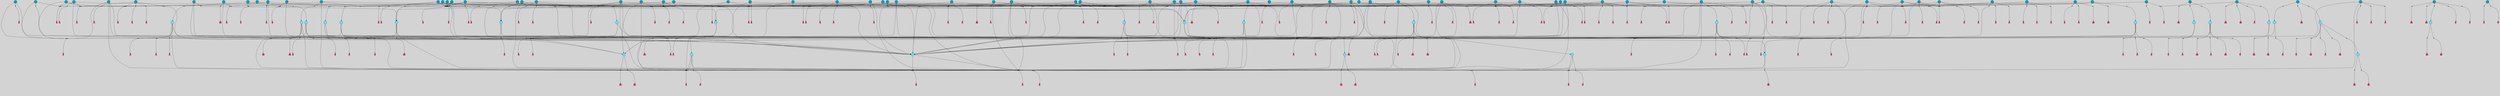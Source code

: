 // File exported with GEGELATI v1.3.1
// On the 2024-04-08 17:40:03
// With the File::TPGGraphDotExporter
digraph{
	graph[pad = "0.212, 0.055" bgcolor = lightgray]
	node[shape=circle style = filled label = ""]
		T3 [fillcolor="#1199bb"]
		T4 [fillcolor="#66ddff"]
		T7 [fillcolor="#66ddff"]
		T9 [fillcolor="#66ddff"]
		T11 [fillcolor="#66ddff"]
		T24 [fillcolor="#66ddff"]
		T27 [fillcolor="#66ddff"]
		T54 [fillcolor="#66ddff"]
		T59 [fillcolor="#66ddff"]
		T95 [fillcolor="#66ddff"]
		T102 [fillcolor="#66ddff"]
		T111 [fillcolor="#66ddff"]
		T129 [fillcolor="#66ddff"]
		T159 [fillcolor="#1199bb"]
		T160 [fillcolor="#66ddff"]
		T195 [fillcolor="#1199bb"]
		T212 [fillcolor="#66ddff"]
		T214 [fillcolor="#66ddff"]
		T242 [fillcolor="#66ddff"]
		T244 [fillcolor="#1199bb"]
		T250 [fillcolor="#1199bb"]
		T258 [fillcolor="#66ddff"]
		T261 [fillcolor="#1199bb"]
		T264 [fillcolor="#1199bb"]
		T280 [fillcolor="#1199bb"]
		T282 [fillcolor="#1199bb"]
		T283 [fillcolor="#66ddff"]
		T284 [fillcolor="#1199bb"]
		T302 [fillcolor="#1199bb"]
		T306 [fillcolor="#1199bb"]
		T311 [fillcolor="#1199bb"]
		T313 [fillcolor="#1199bb"]
		T318 [fillcolor="#1199bb"]
		T320 [fillcolor="#66ddff"]
		T321 [fillcolor="#66ddff"]
		T322 [fillcolor="#66ddff"]
		T323 [fillcolor="#1199bb"]
		T324 [fillcolor="#66ddff"]
		T325 [fillcolor="#66ddff"]
		T326 [fillcolor="#66ddff"]
		T327 [fillcolor="#1199bb"]
		T330 [fillcolor="#1199bb"]
		T335 [fillcolor="#1199bb"]
		T346 [fillcolor="#1199bb"]
		T355 [fillcolor="#1199bb"]
		T357 [fillcolor="#1199bb"]
		T358 [fillcolor="#1199bb"]
		T359 [fillcolor="#1199bb"]
		T360 [fillcolor="#1199bb"]
		T372 [fillcolor="#1199bb"]
		T255 [fillcolor="#1199bb"]
		T373 [fillcolor="#1199bb"]
		T375 [fillcolor="#1199bb"]
		T379 [fillcolor="#1199bb"]
		T246 [fillcolor="#1199bb"]
		T386 [fillcolor="#1199bb"]
		T387 [fillcolor="#1199bb"]
		T388 [fillcolor="#1199bb"]
		T390 [fillcolor="#1199bb"]
		T391 [fillcolor="#1199bb"]
		T394 [fillcolor="#1199bb"]
		T397 [fillcolor="#1199bb"]
		T398 [fillcolor="#1199bb"]
		T399 [fillcolor="#1199bb"]
		T401 [fillcolor="#1199bb"]
		T402 [fillcolor="#66ddff"]
		T200 [fillcolor="#1199bb"]
		T403 [fillcolor="#1199bb"]
		T404 [fillcolor="#1199bb"]
		T405 [fillcolor="#66ddff"]
		T406 [fillcolor="#1199bb"]
		T407 [fillcolor="#66ddff"]
		T408 [fillcolor="#66ddff"]
		T409 [fillcolor="#1199bb"]
		T410 [fillcolor="#1199bb"]
		T411 [fillcolor="#1199bb"]
		T412 [fillcolor="#1199bb"]
		T413 [fillcolor="#1199bb"]
		T414 [fillcolor="#1199bb"]
		T415 [fillcolor="#1199bb"]
		T417 [fillcolor="#1199bb"]
		T418 [fillcolor="#1199bb"]
		T20 [fillcolor="#1199bb"]
		T419 [fillcolor="#1199bb"]
		T420 [fillcolor="#1199bb"]
		T421 [fillcolor="#1199bb"]
		T422 [fillcolor="#1199bb"]
		T423 [fillcolor="#1199bb"]
		T424 [fillcolor="#1199bb"]
		T385 [fillcolor="#1199bb"]
		T425 [fillcolor="#1199bb"]
		T426 [fillcolor="#1199bb"]
		T427 [fillcolor="#1199bb"]
		T428 [fillcolor="#1199bb"]
		T429 [fillcolor="#1199bb"]
		T430 [fillcolor="#1199bb"]
		T431 [fillcolor="#1199bb"]
		T432 [fillcolor="#1199bb"]
		T433 [fillcolor="#1199bb"]
		T434 [fillcolor="#1199bb"]
		T435 [fillcolor="#1199bb"]
		T436 [fillcolor="#1199bb"]
		T437 [fillcolor="#1199bb"]
		T438 [fillcolor="#1199bb"]
		T439 [fillcolor="#1199bb"]
		T440 [fillcolor="#1199bb"]
		T441 [fillcolor="#1199bb"]
		P3292 [fillcolor="#cccccc" shape=point] //6|
		I3292 [shape=box style=invis label="6|1&2|6#1|7&#92;n10|7&2|0#1|5&#92;n9|4&0|1#2|2&#92;n8|6&0|0#1|0&#92;n"]
		P3292 -> I3292[style=invis]
		A2612 [fillcolor="#ff3366" shape=box margin=0.03 width=0 height=0 label="3"]
		T3 -> P3292 -> A2612
		P3293 [fillcolor="#cccccc" shape=point] //3|
		I3293 [shape=box style=invis label="7|6&2|4#0|2&#92;n10|3&2|7#1|4&#92;n11|6&0|4#0|1&#92;n7|1&0|0#2|6&#92;n7|6&0|3#2|6&#92;n4|0&2|6#0|1&#92;n4|4&2|5#0|2&#92;n4|6&0|4#2|7&#92;n10|0&2|3#1|5&#92;n2|6&0|5#0|2&#92;n1|0&2|3#0|7&#92;n1|6&2|0#0|5&#92;n6|2&0|1#0|7&#92;n9|2&0|3#2|7&#92;n5|3&0|6#0|6&#92;n1|7&2|5#2|3&#92;n8|1&2|7#0|6&#92;n1|0&2|5#2|1&#92;n7|1&2|2#2|5&#92;n7|4&2|6#0|3&#92;n"]
		P3293 -> I3293[style=invis]
		A2613 [fillcolor="#ff3366" shape=box margin=0.03 width=0 height=0 label="4"]
		T3 -> P3293 -> A2613
		P3294 [fillcolor="#cccccc" shape=point] //7|
		I3294 [shape=box style=invis label="0|2&2|4#2|6&#92;n5|3&0|6#0|1&#92;n4|7&2|6#0|5&#92;n7|6&0|7#0|5&#92;n10|7&2|2#1|1&#92;n"]
		P3294 -> I3294[style=invis]
		A2614 [fillcolor="#ff3366" shape=box margin=0.03 width=0 height=0 label="4"]
		T4 -> P3294 -> A2614
		P3295 [fillcolor="#cccccc" shape=point] //0|
		I3295 [shape=box style=invis label="2|5&0|1#0|6&#92;n6|1&2|2#2|7&#92;n8|0&0|3#1|4&#92;n4|3&2|5#2|4&#92;n8|1&2|4#0|0&#92;n6|6&0|1#2|6&#92;n11|7&2|4#2|5&#92;n6|2&2|4#0|2&#92;n8|5&2|4#2|4&#92;n2|1&2|1#2|2&#92;n2|7&2|5#2|6&#92;n9|7&0|5#0|4&#92;n1|2&0|5#2|6&#92;n4|2&2|3#2|7&#92;n3|3&2|1#0|2&#92;n"]
		P3295 -> I3295[style=invis]
		A2615 [fillcolor="#ff3366" shape=box margin=0.03 width=0 height=0 label="5"]
		T4 -> P3295 -> A2615
		P3296 [fillcolor="#cccccc" shape=point] //-3|
		I3296 [shape=box style=invis label="1|6&2|7#0|7&#92;n10|2&0|7#1|3&#92;n9|6&2|7#2|2&#92;n5|3&0|7#0|7&#92;n1|6&2|3#0|0&#92;n2|3&2|3#2|2&#92;n5|1&2|6#0|6&#92;n"]
		P3296 -> I3296[style=invis]
		A2616 [fillcolor="#ff3366" shape=box margin=0.03 width=0 height=0 label="7"]
		T7 -> P3296 -> A2616
		P3297 [fillcolor="#cccccc" shape=point] //5|
		I3297 [shape=box style=invis label="0|5&2|3#0|1&#92;n0|6&2|1#2|4&#92;n6|2&2|6#0|7&#92;n7|4&0|3#0|1&#92;n5|4&0|7#1|6&#92;n9|1&0|5#2|2&#92;n6|3&2|3#1|7&#92;n11|7&2|4#1|6&#92;n2|5&0|1#0|0&#92;n4|7&0|0#0|2&#92;n6|2&0|6#0|0&#92;n2|1&2|6#2|4&#92;n10|0&2|0#1|0&#92;n6|6&2|4#0|6&#92;n"]
		P3297 -> I3297[style=invis]
		A2617 [fillcolor="#ff3366" shape=box margin=0.03 width=0 height=0 label="8"]
		T7 -> P3297 -> A2617
		P3298 [fillcolor="#cccccc" shape=point] //-6|
		I3298 [shape=box style=invis label="11|1&0|7#2|0&#92;n10|4&0|1#1|0&#92;n4|3&2|4#2|1&#92;n0|5&2|0#0|0&#92;n6|1&0|0#0|3&#92;n8|2&2|0#0|4&#92;n11|4&2|0#1|6&#92;n7|0&2|6#2|3&#92;n5|3&2|6#2|0&#92;n2|0&2|0#0|4&#92;n"]
		P3298 -> I3298[style=invis]
		A2618 [fillcolor="#ff3366" shape=box margin=0.03 width=0 height=0 label="9"]
		T9 -> P3298 -> A2618
		P3299 [fillcolor="#cccccc" shape=point] //2|
		I3299 [shape=box style=invis label="6|3&2|7#1|4&#92;n8|6&0|0#2|5&#92;n2|1&0|2#0|3&#92;n8|7&0|6#0|4&#92;n2|1&2|0#0|1&#92;n0|0&2|2#2|3&#92;n6|6&0|7#2|1&#92;n6|1&0|7#2|6&#92;n5|4&2|7#0|4&#92;n0|3&0|4#2|0&#92;n11|0&2|0#2|5&#92;n4|5&2|5#2|4&#92;n5|7&0|6#0|4&#92;n9|7&2|5#0|3&#92;n5|4&2|1#0|3&#92;n5|3&0|1#1|7&#92;n0|4&0|3#2|5&#92;n"]
		P3299 -> I3299[style=invis]
		A2619 [fillcolor="#ff3366" shape=box margin=0.03 width=0 height=0 label="10"]
		T9 -> P3299 -> A2619
		P3300 [fillcolor="#cccccc" shape=point] //6|
		I3300 [shape=box style=invis label="3|0&2|7#2|2&#92;n3|2&0|4#2|5&#92;n5|1&0|2#1|0&#92;n8|7&0|1#2|0&#92;n8|5&0|3#0|6&#92;n0|2&0|2#2|3&#92;n1|5&2|5#0|5&#92;n5|6&0|6#0|7&#92;n6|7&0|0#2|6&#92;n1|2&2|3#0|0&#92;n7|7&2|3#0|4&#92;n0|7&2|7#0|6&#92;n1|0&2|2#2|7&#92;n4|4&0|1#0|0&#92;n"]
		P3300 -> I3300[style=invis]
		A2620 [fillcolor="#ff3366" shape=box margin=0.03 width=0 height=0 label="11"]
		T11 -> P3300 -> A2620
		P3301 [fillcolor="#cccccc" shape=point] //-4|
		I3301 [shape=box style=invis label="4|1&0|4#2|6&#92;n1|2&2|2#2|0&#92;n1|2&2|0#0|6&#92;n8|4&2|3#2|5&#92;n5|5&2|1#1|0&#92;n"]
		P3301 -> I3301[style=invis]
		A2621 [fillcolor="#ff3366" shape=box margin=0.03 width=0 height=0 label="12"]
		T11 -> P3301 -> A2621
		P3302 [fillcolor="#cccccc" shape=point] //-3|
		I3302 [shape=box style=invis label="8|1&2|3#0|5&#92;n0|6&0|5#0|5&#92;n3|7&2|1#0|6&#92;n3|5&0|1#0|0&#92;n9|5&2|0#0|4&#92;n3|5&0|2#0|3&#92;n10|6&2|4#1|0&#92;n9|4&2|7#2|6&#92;n1|7&2|5#2|2&#92;n"]
		P3302 -> I3302[style=invis]
		A2622 [fillcolor="#ff3366" shape=box margin=0.03 width=0 height=0 label="5"]
		T4 -> P3302 -> A2622
		P3303 [fillcolor="#cccccc" shape=point] //1|
		I3303 [shape=box style=invis label="5|1&0|6#2|7&#92;n2|4&0|4#2|2&#92;n0|6&0|5#0|4&#92;n10|6&2|5#1|6&#92;n9|3&0|1#1|7&#92;n10|3&2|2#1|0&#92;n5|0&0|0#2|1&#92;n11|3&2|3#1|5&#92;n10|3&0|1#1|0&#92;n2|4&0|1#0|1&#92;n0|2&0|3#2|4&#92;n9|2&2|1#2|5&#92;n11|7&2|6#2|6&#92;n"]
		P3303 -> I3303[style=invis]
		T24 -> P3303 -> T7
		P3304 [fillcolor="#cccccc" shape=point] //5|
		I3304 [shape=box style=invis label="3|0&2|0#0|1&#92;n3|0&0|7#0|1&#92;n5|3&0|2#2|6&#92;n4|4&2|4#2|6&#92;n11|2&0|7#1|6&#92;n2|7&2|2#2|5&#92;n9|3&2|6#2|7&#92;n7|7&0|0#0|4&#92;n6|1&2|4#2|3&#92;n5|4&2|0#1|6&#92;n1|3&0|7#0|4&#92;n"]
		P3304 -> I3304[style=invis]
		A2623 [fillcolor="#ff3366" shape=box margin=0.03 width=0 height=0 label="7"]
		T24 -> P3304 -> A2623
		P3305 [fillcolor="#cccccc" shape=point] //-2|
		I3305 [shape=box style=invis label="4|1&0|4#0|3&#92;n4|2&0|5#2|0&#92;n5|5&2|6#0|5&#92;n1|4&0|1#0|2&#92;n6|3&2|7#1|5&#92;n0|4&2|0#0|3&#92;n8|5&2|5#1|2&#92;n10|7&2|7#1|1&#92;n3|4&0|0#2|1&#92;n3|6&2|5#2|5&#92;n8|3&0|1#0|7&#92;n10|0&2|7#1|3&#92;n4|1&2|4#0|1&#92;n9|3&2|0#0|4&#92;n3|6&2|0#0|4&#92;n1|2&0|6#2|1&#92;n4|0&2|1#2|2&#92;n"]
		P3305 -> I3305[style=invis]
		A2624 [fillcolor="#ff3366" shape=box margin=0.03 width=0 height=0 label="14"]
		T24 -> P3305 -> A2624
		P3306 [fillcolor="#cccccc" shape=point] //2|
		I3306 [shape=box style=invis label="9|1&2|3#0|1&#92;n5|2&2|0#2|4&#92;n3|6&2|5#2|7&#92;n7|0&2|5#0|4&#92;n1|2&0|3#0|5&#92;n7|3&2|7#0|0&#92;n"]
		P3306 -> I3306[style=invis]
		A2625 [fillcolor="#ff3366" shape=box margin=0.03 width=0 height=0 label="2"]
		T27 -> P3306 -> A2625
		P3307 [fillcolor="#cccccc" shape=point] //-6|
		I3307 [shape=box style=invis label="7|5&0|4#0|4&#92;n11|0&2|5#2|1&#92;n"]
		P3307 -> I3307[style=invis]
		A2626 [fillcolor="#ff3366" shape=box margin=0.03 width=0 height=0 label="3"]
		T27 -> P3307 -> A2626
		T27 -> P3293
		T27 -> P3295
		P3308 [fillcolor="#cccccc" shape=point] //0|
		I3308 [shape=box style=invis label="4|0&0|3#2|7&#92;n10|2&0|3#1|7&#92;n3|5&0|2#0|3&#92;n4|5&0|0#2|1&#92;n10|7&2|0#1|2&#92;n5|3&2|3#1|6&#92;n9|5&2|0#0|4&#92;n5|4&2|7#0|2&#92;n10|3&2|7#1|4&#92;n7|2&0|1#2|6&#92;n8|6&0|5#0|5&#92;n8|7&2|3#0|5&#92;n2|6&2|4#0|0&#92;n"]
		P3308 -> I3308[style=invis]
		A2627 [fillcolor="#ff3366" shape=box margin=0.03 width=0 height=0 label="5"]
		T27 -> P3308 -> A2627
		P3309 [fillcolor="#cccccc" shape=point] //8|
		I3309 [shape=box style=invis label="9|0&0|1#2|0&#92;n10|1&2|5#1|4&#92;n8|2&2|6#0|4&#92;n2|4&2|5#2|3&#92;n4|2&2|2#0|2&#92;n7|5&0|2#0|0&#92;n8|2&2|1#1|3&#92;n8|7&0|7#2|1&#92;n1|1&0|0#0|7&#92;n5|6&2|5#1|0&#92;n6|6&2|5#0|0&#92;n11|4&0|3#2|6&#92;n4|2&2|4#0|7&#92;n5|6&0|1#2|0&#92;n11|3&0|2#0|7&#92;n"]
		P3309 -> I3309[style=invis]
		A2628 [fillcolor="#ff3366" shape=box margin=0.03 width=0 height=0 label="6"]
		T54 -> P3309 -> A2628
		T54 -> P3304
		P3310 [fillcolor="#cccccc" shape=point] //-10|
		I3310 [shape=box style=invis label="3|6&0|0#0|4&#92;n4|1&2|4#0|1&#92;n5|1&0|1#0|4&#92;n5|5&2|6#0|5&#92;n6|5&0|6#0|3&#92;n11|1&2|0#0|1&#92;n0|7&2|0#0|3&#92;n1|2&0|6#0|1&#92;n8|0&0|4#2|0&#92;n0|4&0|7#2|7&#92;n7|0&2|7#1|3&#92;n3|1&0|5#2|5&#92;n5|1&0|4#0|3&#92;n2|2&0|2#0|0&#92;n8|3&0|1#0|7&#92;n3|0&0|3#0|5&#92;n7|2&0|5#2|0&#92;n6|3&2|7#1|5&#92;n4|7&2|7#2|1&#92;n"]
		P3310 -> I3310[style=invis]
		A2629 [fillcolor="#ff3366" shape=box margin=0.03 width=0 height=0 label="14"]
		T54 -> P3310 -> A2629
		T54 -> P3297
		P3311 [fillcolor="#cccccc" shape=point] //8|
		I3311 [shape=box style=invis label="9|0&0|1#2|0&#92;n10|1&2|5#1|4&#92;n8|2&2|6#0|4&#92;n4|5&0|3#0|1&#92;n2|4&2|5#2|3&#92;n4|2&2|2#0|2&#92;n7|5&0|2#0|0&#92;n8|2&2|1#1|3&#92;n8|7&0|7#2|1&#92;n1|1&0|0#0|7&#92;n5|6&2|5#1|0&#92;n6|3&2|5#0|0&#92;n11|4&0|3#2|6&#92;n1|2&2|4#0|7&#92;n5|6&0|1#2|0&#92;n11|3&0|2#0|7&#92;n"]
		P3311 -> I3311[style=invis]
		A2630 [fillcolor="#ff3366" shape=box margin=0.03 width=0 height=0 label="6"]
		T59 -> P3311 -> A2630
		T59 -> P3304
		T59 -> P3298
		T59 -> P3304
		P3312 [fillcolor="#cccccc" shape=point] //4|
		I3312 [shape=box style=invis label="4|3&0|6#0|3&#92;n5|7&2|3#2|2&#92;n5|6&0|7#1|2&#92;n1|4&2|6#0|3&#92;n8|4&2|1#2|5&#92;n9|5&2|4#1|4&#92;n2|4&0|5#0|7&#92;n10|0&0|6#1|3&#92;n3|0&0|6#0|2&#92;n2|7&2|7#2|6&#92;n5|2&0|5#1|5&#92;n10|4&2|5#1|7&#92;n4|0&0|4#2|4&#92;n11|1&0|4#2|6&#92;n10|6&2|0#1|4&#92;n9|7&0|3#1|4&#92;n4|5&2|7#0|6&#92;n11|5&2|6#2|3&#92;n0|3&0|5#0|1&#92;n"]
		P3312 -> I3312[style=invis]
		A2631 [fillcolor="#ff3366" shape=box margin=0.03 width=0 height=0 label="13"]
		T95 -> P3312 -> A2631
		P3313 [fillcolor="#cccccc" shape=point] //8|
		I3313 [shape=box style=invis label="9|7&0|5#2|5&#92;n3|3&2|3#0|2&#92;n9|5&2|2#1|0&#92;n2|3&0|6#0|3&#92;n4|4&2|5#2|7&#92;n11|3&2|0#1|5&#92;n6|6&2|1#2|2&#92;n4|6&0|1#2|2&#92;n2|5&2|7#2|2&#92;n7|7&2|2#2|3&#92;n6|5&0|3#2|6&#92;n6|7&0|6#0|2&#92;n"]
		P3313 -> I3313[style=invis]
		A2632 [fillcolor="#ff3366" shape=box margin=0.03 width=0 height=0 label="14"]
		T95 -> P3313 -> A2632
		P3314 [fillcolor="#cccccc" shape=point] //2|
		I3314 [shape=box style=invis label="4|1&0|4#2|6&#92;n5|5&2|1#1|0&#92;n1|0&2|0#0|6&#92;n8|4&2|3#2|5&#92;n"]
		P3314 -> I3314[style=invis]
		T95 -> P3314 -> T11
		P3315 [fillcolor="#cccccc" shape=point] //-9|
		I3315 [shape=box style=invis label="2|0&2|0#2|1&#92;n4|4&2|4#2|6&#92;n9|1&0|3#1|7&#92;n5|3&0|2#2|6&#92;n2|7&2|2#2|5&#92;n5|4&2|0#1|6&#92;n3|0&0|7#0|1&#92;n1|3&0|7#0|4&#92;n11|6&2|2#0|7&#92;n7|7&0|0#0|4&#92;n11|0&0|7#1|6&#92;n9|3&2|6#2|7&#92;n"]
		P3315 -> I3315[style=invis]
		A2633 [fillcolor="#ff3366" shape=box margin=0.03 width=0 height=0 label="7"]
		T95 -> P3315 -> A2633
		P3316 [fillcolor="#cccccc" shape=point] //-8|
		I3316 [shape=box style=invis label="7|5&0|4#2|4&#92;n"]
		P3316 -> I3316[style=invis]
		A2634 [fillcolor="#ff3366" shape=box margin=0.03 width=0 height=0 label="3"]
		T95 -> P3316 -> A2634
		P3317 [fillcolor="#cccccc" shape=point] //7|
		I3317 [shape=box style=invis label="3|3&2|7#0|4&#92;n4|3&2|6#0|3&#92;n8|4&0|6#1|2&#92;n5|6&2|3#0|4&#92;n0|7&2|1#0|5&#92;n8|7&2|2#2|5&#92;n9|1&0|0#1|0&#92;n10|1&2|1#1|4&#92;n10|5&0|6#1|7&#92;n5|2&2|3#0|4&#92;n2|0&2|6#2|7&#92;n1|7&0|1#0|7&#92;n"]
		P3317 -> I3317[style=invis]
		A2635 [fillcolor="#ff3366" shape=box margin=0.03 width=0 height=0 label="2"]
		T102 -> P3317 -> A2635
		T102 -> P3316
		P3318 [fillcolor="#cccccc" shape=point] //8|
		I3318 [shape=box style=invis label="7|0&0|2#1|4&#92;n8|1&2|3#0|5&#92;n0|6&0|5#0|5&#92;n3|7&2|1#0|6&#92;n9|4&2|7#1|6&#92;n1|7&2|5#2|2&#92;n8|5&2|0#0|3&#92;n0|2&0|2#0|0&#92;n3|5&0|2#0|3&#92;n"]
		P3318 -> I3318[style=invis]
		A2636 [fillcolor="#ff3366" shape=box margin=0.03 width=0 height=0 label="5"]
		T102 -> P3318 -> A2636
		P3319 [fillcolor="#cccccc" shape=point] //-5|
		I3319 [shape=box style=invis label="0|0&2|3#0|2&#92;n10|5&0|6#1|3&#92;n7|3&0|6#2|3&#92;n3|4&0|6#0|6&#92;n10|5&0|2#1|1&#92;n5|0&0|1#0|3&#92;n6|6&2|5#1|5&#92;n7|4&0|2#1|7&#92;n5|7&0|1#2|5&#92;n1|5&0|0#0|3&#92;n7|5&2|1#2|6&#92;n9|0&0|2#0|0&#92;n4|0&2|4#0|0&#92;n4|6&0|0#2|3&#92;n3|1&0|6#2|5&#92;n7|7&2|1#2|3&#92;n9|4&2|2#0|6&#92;n"]
		P3319 -> I3319[style=invis]
		T111 -> P3319 -> T9
		P3320 [fillcolor="#cccccc" shape=point] //7|
		I3320 [shape=box style=invis label="7|4&2|1#2|0&#92;n4|1&2|4#2|3&#92;n5|0&2|0#2|2&#92;n6|1&2|4#2|6&#92;n"]
		P3320 -> I3320[style=invis]
		A2637 [fillcolor="#ff3366" shape=box margin=0.03 width=0 height=0 label="9"]
		T111 -> P3320 -> A2637
		P3321 [fillcolor="#cccccc" shape=point] //2|
		I3321 [shape=box style=invis label="3|0&2|0#0|1&#92;n11|2&0|7#1|6&#92;n8|7&2|4#0|5&#92;n5|3&0|2#2|6&#92;n4|4&2|4#2|6&#92;n3|0&0|7#0|1&#92;n2|7&2|2#2|5&#92;n9|3&2|6#2|7&#92;n7|7&0|0#0|4&#92;n6|1&2|4#1|3&#92;n5|4&2|0#1|6&#92;n1|3&0|7#0|4&#92;n"]
		P3321 -> I3321[style=invis]
		A2638 [fillcolor="#ff3366" shape=box margin=0.03 width=0 height=0 label="7"]
		T111 -> P3321 -> A2638
		T111 -> P3298
		T129 -> P3309
		T129 -> P3304
		P3322 [fillcolor="#cccccc" shape=point] //10|
		I3322 [shape=box style=invis label="4|5&2|7#2|1&#92;n1|7&2|3#0|6&#92;n3|5&2|2#0|3&#92;n10|3&0|7#1|4&#92;n7|1&0|4#2|6&#92;n10|2&0|3#1|7&#92;n9|5&2|0#0|4&#92;n4|0&0|3#2|7&#92;n11|4&2|6#1|2&#92;n5|4&2|7#0|2&#92;n2|6&2|4#0|0&#92;n6|5&0|7#2|1&#92;n5|3&2|3#1|6&#92;n10|7&2|0#1|2&#92;n"]
		P3322 -> I3322[style=invis]
		A2639 [fillcolor="#ff3366" shape=box margin=0.03 width=0 height=0 label="5"]
		T129 -> P3322 -> A2639
		P3323 [fillcolor="#cccccc" shape=point] //5|
		I3323 [shape=box style=invis label="9|4&2|3#1|3&#92;n0|4&2|4#0|5&#92;n6|1&2|6#2|5&#92;n4|0&0|5#2|0&#92;n"]
		P3323 -> I3323[style=invis]
		A2640 [fillcolor="#ff3366" shape=box margin=0.03 width=0 height=0 label="7"]
		T129 -> P3323 -> A2640
		P3324 [fillcolor="#cccccc" shape=point] //6|
		I3324 [shape=box style=invis label="9|4&2|7#0|6&#92;n8|4&0|1#1|0&#92;n1|3&0|0#2|1&#92;n2|4&0|6#2|2&#92;n5|1&2|5#0|7&#92;n3|0&0|3#2|6&#92;n2|2&2|6#0|2&#92;n8|4&0|4#2|2&#92;n5|1&2|4#0|3&#92;n9|4&0|6#0|6&#92;n5|0&2|2#1|5&#92;n11|7&0|0#1|1&#92;n0|4&0|3#0|3&#92;n7|7&2|4#2|5&#92;n1|5&0|1#2|1&#92;n"]
		P3324 -> I3324[style=invis]
		A2641 [fillcolor="#ff3366" shape=box margin=0.03 width=0 height=0 label="1"]
		T129 -> P3324 -> A2641
		P3325 [fillcolor="#cccccc" shape=point] //7|
		I3325 [shape=box style=invis label="7|0&2|1#2|0&#92;n9|7&2|1#1|7&#92;n8|2&0|1#1|0&#92;n6|6&0|2#1|1&#92;n2|2&0|5#0|0&#92;n5|7&0|0#2|1&#92;n5|1&2|5#1|5&#92;n4|7&2|4#2|3&#92;n10|5&2|2#1|5&#92;n1|3&2|2#2|0&#92;n10|2&2|6#1|5&#92;n"]
		P3325 -> I3325[style=invis]
		A2642 [fillcolor="#ff3366" shape=box margin=0.03 width=0 height=0 label="1"]
		T159 -> P3325 -> A2642
		P3326 [fillcolor="#cccccc" shape=point] //7|
		I3326 [shape=box style=invis label="7|4&2|7#0|4&#92;n4|6&0|1#2|5&#92;n2|1&2|3#0|0&#92;n4|3&2|0#0|1&#92;n0|0&2|7#2|7&#92;n7|7&0|5#2|3&#92;n5|0&2|1#2|2&#92;n10|0&0|4#1|2&#92;n4|4&0|7#0|0&#92;n6|7&0|2#0|1&#92;n1|4&2|5#0|4&#92;n"]
		P3326 -> I3326[style=invis]
		A2643 [fillcolor="#ff3366" shape=box margin=0.03 width=0 height=0 label="0"]
		T159 -> P3326 -> A2643
		P3327 [fillcolor="#cccccc" shape=point] //5|
		I3327 [shape=box style=invis label="0|5&2|3#0|1&#92;n0|6&2|1#2|4&#92;n6|2&2|6#0|7&#92;n9|0&2|7#1|1&#92;n7|4&0|3#0|1&#92;n11|7&2|4#1|6&#92;n9|1&0|5#2|2&#92;n5|4&0|7#1|6&#92;n2|5&0|1#0|0&#92;n4|7&0|0#0|2&#92;n6|2&0|6#0|0&#92;n2|1&2|6#2|4&#92;n10|0&0|0#1|0&#92;n6|6&2|4#0|6&#92;n"]
		P3327 -> I3327[style=invis]
		T159 -> P3327 -> T129
		T160 -> P3312
		T160 -> P3315
		P3328 [fillcolor="#cccccc" shape=point] //5|
		I3328 [shape=box style=invis label="6|0&2|7#2|7&#92;n3|6&2|6#2|6&#92;n6|3&0|5#1|2&#92;n"]
		P3328 -> I3328[style=invis]
		A2644 [fillcolor="#ff3366" shape=box margin=0.03 width=0 height=0 label="3"]
		T160 -> P3328 -> A2644
		P3329 [fillcolor="#cccccc" shape=point] //-2|
		I3329 [shape=box style=invis label="11|7&2|0#1|7&#92;n4|3&0|1#2|5&#92;n0|4&2|4#2|7&#92;n1|6&0|0#0|4&#92;n4|0&0|0#0|5&#92;n0|6&2|3#2|0&#92;n9|6&2|5#1|3&#92;n0|7&2|1#2|5&#92;n4|4&0|5#0|1&#92;n10|4&0|0#1|0&#92;n"]
		P3329 -> I3329[style=invis]
		A2645 [fillcolor="#ff3366" shape=box margin=0.03 width=0 height=0 label="12"]
		T160 -> P3329 -> A2645
		T160 -> P3304
		P3330 [fillcolor="#cccccc" shape=point] //5|
		I3330 [shape=box style=invis label="3|0&2|0#2|1&#92;n3|0&0|7#0|1&#92;n5|3&0|2#2|6&#92;n4|4&2|4#2|6&#92;n5|4&2|0#1|6&#92;n2|7&2|2#2|5&#92;n1|3&0|7#0|4&#92;n11|6&2|2#0|7&#92;n7|7&0|0#0|4&#92;n6|1&2|4#2|3&#92;n11|0&0|7#1|6&#92;n9|3&2|6#2|7&#92;n"]
		P3330 -> I3330[style=invis]
		A2646 [fillcolor="#ff3366" shape=box margin=0.03 width=0 height=0 label="7"]
		T195 -> P3330 -> A2646
		P3331 [fillcolor="#cccccc" shape=point] //4|
		I3331 [shape=box style=invis label="7|1&0|6#0|1&#92;n6|7&2|7#1|7&#92;n10|1&2|1#1|1&#92;n9|6&2|2#1|4&#92;n4|7&0|4#2|2&#92;n9|6&0|5#1|1&#92;n10|0&2|6#1|6&#92;n5|1&0|1#2|3&#92;n10|1&0|5#1|0&#92;n3|4&2|3#0|0&#92;n8|2&0|5#2|4&#92;n1|6&2|0#0|0&#92;n2|3&0|1#2|6&#92;n5|2&2|2#1|6&#92;n2|2&0|1#2|1&#92;n3|1&2|7#0|3&#92;n6|7&2|3#0|4&#92;n"]
		P3331 -> I3331[style=invis]
		A2647 [fillcolor="#ff3366" shape=box margin=0.03 width=0 height=0 label="10"]
		T195 -> P3331 -> A2647
		P3332 [fillcolor="#cccccc" shape=point] //-4|
		I3332 [shape=box style=invis label="0|4&0|0#2|7&#92;n8|5&2|4#2|4&#92;n4|3&2|5#2|4&#92;n11|7&2|2#2|5&#92;n6|5&2|2#2|7&#92;n3|2&0|7#0|7&#92;n3|3&2|1#0|3&#92;n2|6&0|3#2|5&#92;n0|1&2|6#2|2&#92;n8|2&0|0#1|6&#92;n0|7&0|5#0|4&#92;n9|5&0|3#2|7&#92;n2|7&2|5#2|6&#92;n9|0&2|0#0|1&#92;n1|2&2|4#0|2&#92;n"]
		P3332 -> I3332[style=invis]
		T195 -> P3332 -> T27
		T195 -> P3326
		P3333 [fillcolor="#cccccc" shape=point] //5|
		I3333 [shape=box style=invis label="9|4&2|3#1|3&#92;n0|4&2|4#0|5&#92;n6|1&2|6#2|5&#92;n4|0&0|5#2|0&#92;n"]
		P3333 -> I3333[style=invis]
		A2648 [fillcolor="#ff3366" shape=box margin=0.03 width=0 height=0 label="7"]
		T212 -> P3333 -> A2648
		P3334 [fillcolor="#cccccc" shape=point] //10|
		I3334 [shape=box style=invis label="4|5&2|7#2|1&#92;n1|7&2|3#0|6&#92;n3|5&2|2#0|3&#92;n10|3&0|7#1|4&#92;n7|1&0|4#2|6&#92;n10|2&0|3#1|7&#92;n9|5&2|0#0|4&#92;n4|0&0|3#2|7&#92;n11|4&2|6#1|2&#92;n5|4&2|7#0|2&#92;n2|6&2|4#0|0&#92;n6|5&0|7#2|1&#92;n5|3&2|3#1|6&#92;n10|7&2|0#1|2&#92;n"]
		P3334 -> I3334[style=invis]
		A2649 [fillcolor="#ff3366" shape=box margin=0.03 width=0 height=0 label="5"]
		T212 -> P3334 -> A2649
		P3335 [fillcolor="#cccccc" shape=point] //8|
		I3335 [shape=box style=invis label="9|0&0|1#2|0&#92;n10|1&2|5#1|4&#92;n8|2&2|6#0|4&#92;n2|4&2|5#2|3&#92;n4|2&2|2#0|2&#92;n7|5&0|2#0|0&#92;n8|2&2|1#1|3&#92;n8|7&0|7#2|1&#92;n1|1&0|0#0|7&#92;n5|6&2|5#1|0&#92;n6|6&2|5#0|0&#92;n11|4&0|3#2|6&#92;n4|2&2|4#0|7&#92;n5|6&0|1#2|0&#92;n11|3&0|2#0|7&#92;n"]
		P3335 -> I3335[style=invis]
		A2650 [fillcolor="#ff3366" shape=box margin=0.03 width=0 height=0 label="6"]
		T212 -> P3335 -> A2650
		P3336 [fillcolor="#cccccc" shape=point] //5|
		I3336 [shape=box style=invis label="3|0&2|0#0|1&#92;n3|0&0|7#0|1&#92;n5|3&0|2#2|6&#92;n4|4&2|4#2|6&#92;n11|2&0|7#1|6&#92;n2|7&2|2#2|5&#92;n9|3&2|6#2|7&#92;n7|7&0|0#0|4&#92;n6|1&2|4#2|3&#92;n5|4&2|0#1|6&#92;n1|3&0|7#0|4&#92;n"]
		P3336 -> I3336[style=invis]
		A2651 [fillcolor="#ff3366" shape=box margin=0.03 width=0 height=0 label="7"]
		T212 -> P3336 -> A2651
		P3337 [fillcolor="#cccccc" shape=point] //6|
		I3337 [shape=box style=invis label="9|4&2|7#0|6&#92;n8|4&0|1#1|0&#92;n1|3&0|0#2|1&#92;n2|4&0|6#2|2&#92;n5|1&2|5#0|7&#92;n3|0&0|3#2|6&#92;n2|2&2|6#0|2&#92;n8|4&0|4#2|2&#92;n5|1&2|4#0|3&#92;n9|4&0|6#0|6&#92;n5|0&2|2#1|5&#92;n11|7&0|0#1|1&#92;n0|4&0|3#0|3&#92;n7|7&2|4#2|5&#92;n1|5&0|1#2|1&#92;n"]
		P3337 -> I3337[style=invis]
		A2652 [fillcolor="#ff3366" shape=box margin=0.03 width=0 height=0 label="1"]
		T212 -> P3337 -> A2652
		P3338 [fillcolor="#cccccc" shape=point] //6|
		I3338 [shape=box style=invis label="9|4&2|7#0|6&#92;n8|4&0|1#1|0&#92;n1|3&0|0#2|1&#92;n2|4&0|6#2|2&#92;n5|1&2|5#0|7&#92;n3|0&0|3#2|6&#92;n2|2&2|6#0|2&#92;n8|4&0|4#2|2&#92;n5|1&2|4#0|3&#92;n9|4&0|6#0|6&#92;n5|0&2|2#1|5&#92;n11|7&0|0#1|1&#92;n0|4&0|3#0|3&#92;n7|7&2|4#2|5&#92;n1|5&0|1#2|1&#92;n"]
		P3338 -> I3338[style=invis]
		A2653 [fillcolor="#ff3366" shape=box margin=0.03 width=0 height=0 label="1"]
		T214 -> P3338 -> A2653
		P3339 [fillcolor="#cccccc" shape=point] //5|
		I3339 [shape=box style=invis label="9|4&2|3#1|3&#92;n0|4&2|4#0|5&#92;n6|1&2|6#2|5&#92;n4|0&0|5#2|0&#92;n"]
		P3339 -> I3339[style=invis]
		A2654 [fillcolor="#ff3366" shape=box margin=0.03 width=0 height=0 label="7"]
		T214 -> P3339 -> A2654
		P3340 [fillcolor="#cccccc" shape=point] //8|
		I3340 [shape=box style=invis label="9|0&0|1#2|0&#92;n10|1&2|5#1|4&#92;n8|2&2|6#0|4&#92;n2|4&2|5#2|3&#92;n4|2&2|2#0|2&#92;n7|5&0|2#0|0&#92;n8|2&2|1#1|3&#92;n8|7&0|7#2|1&#92;n1|1&0|0#0|7&#92;n5|6&2|5#1|0&#92;n6|6&2|5#0|0&#92;n11|4&0|3#2|6&#92;n4|2&2|4#0|7&#92;n5|6&0|1#2|0&#92;n11|3&0|2#0|7&#92;n"]
		P3340 -> I3340[style=invis]
		A2655 [fillcolor="#ff3366" shape=box margin=0.03 width=0 height=0 label="6"]
		T214 -> P3340 -> A2655
		P3341 [fillcolor="#cccccc" shape=point] //10|
		I3341 [shape=box style=invis label="4|5&2|7#2|1&#92;n1|7&2|3#0|6&#92;n3|5&2|2#0|3&#92;n10|3&0|7#1|4&#92;n7|1&0|4#2|6&#92;n10|2&0|3#1|7&#92;n9|5&2|0#0|4&#92;n4|0&0|3#2|7&#92;n11|4&2|6#1|2&#92;n5|4&2|7#0|2&#92;n2|6&2|4#0|0&#92;n6|5&0|7#2|1&#92;n5|3&2|3#1|6&#92;n10|7&2|0#1|2&#92;n"]
		P3341 -> I3341[style=invis]
		A2656 [fillcolor="#ff3366" shape=box margin=0.03 width=0 height=0 label="5"]
		T214 -> P3341 -> A2656
		P3342 [fillcolor="#cccccc" shape=point] //5|
		I3342 [shape=box style=invis label="3|0&2|0#0|1&#92;n3|0&0|7#0|1&#92;n5|3&0|2#2|6&#92;n4|4&2|4#2|6&#92;n11|2&0|7#1|6&#92;n2|7&2|2#2|5&#92;n9|3&2|6#2|7&#92;n7|7&0|0#0|4&#92;n6|1&2|4#2|3&#92;n5|4&2|0#1|6&#92;n1|3&0|7#0|4&#92;n"]
		P3342 -> I3342[style=invis]
		A2657 [fillcolor="#ff3366" shape=box margin=0.03 width=0 height=0 label="7"]
		T214 -> P3342 -> A2657
		P3343 [fillcolor="#cccccc" shape=point] //5|
		I3343 [shape=box style=invis label="1|6&2|7#0|7&#92;n9|2&2|7#2|2&#92;n10|2&0|7#1|3&#92;n5|3&0|7#0|7&#92;n7|0&2|7#2|2&#92;n1|6&2|3#0|0&#92;n2|3&2|3#2|2&#92;n"]
		P3343 -> I3343[style=invis]
		A2658 [fillcolor="#ff3366" shape=box margin=0.03 width=0 height=0 label="7"]
		T242 -> P3343 -> A2658
		P3344 [fillcolor="#cccccc" shape=point] //-8|
		I3344 [shape=box style=invis label="7|5&0|2#2|1&#92;n1|0&2|6#0|0&#92;n7|1&2|6#1|1&#92;n8|7&0|3#1|6&#92;n3|7&2|3#2|4&#92;n"]
		P3344 -> I3344[style=invis]
		A2659 [fillcolor="#ff3366" shape=box margin=0.03 width=0 height=0 label="2"]
		T242 -> P3344 -> A2659
		P3345 [fillcolor="#cccccc" shape=point] //-3|
		I3345 [shape=box style=invis label="1|1&2|1#0|1&#92;n1|4&0|0#2|4&#92;n11|0&2|3#0|2&#92;n11|6&0|4#0|1&#92;n5|2&0|6#1|5&#92;n3|7&2|6#2|7&#92;n7|7&0|1#2|1&#92;n9|5&2|2#2|0&#92;n6|5&2|6#1|4&#92;n0|7&0|5#2|4&#92;n8|1&0|0#2|3&#92;n0|5&0|3#0|5&#92;n2|0&2|4#0|5&#92;n7|5&2|7#1|3&#92;n8|3&0|0#1|2&#92;n"]
		P3345 -> I3345[style=invis]
		A2660 [fillcolor="#ff3366" shape=box margin=0.03 width=0 height=0 label="1"]
		T242 -> P3345 -> A2660
		P3346 [fillcolor="#cccccc" shape=point] //-9|
		I3346 [shape=box style=invis label="4|7&2|6#0|5&#92;n11|3&0|2#2|6&#92;n10|2&2|4#1|6&#92;n3|0&2|6#2|7&#92;n4|3&0|5#0|7&#92;n2|3&0|7#0|7&#92;n10|6&0|7#1|5&#92;n10|1&2|2#1|1&#92;n1|7&0|3#2|6&#92;n"]
		P3346 -> I3346[style=invis]
		A2661 [fillcolor="#ff3366" shape=box margin=0.03 width=0 height=0 label="4"]
		T244 -> P3346 -> A2661
		P3347 [fillcolor="#cccccc" shape=point] //7|
		I3347 [shape=box style=invis label="7|2&0|4#1|3&#92;n7|7&0|0#0|4&#92;n4|4&2|4#2|6&#92;n2|3&2|2#2|5&#92;n8|0&0|2#2|1&#92;n9|3&2|6#2|7&#92;n6|4&2|4#2|3&#92;n3|3&2|0#0|1&#92;n6|4&2|0#1|6&#92;n5|3&0|7#0|4&#92;n"]
		P3347 -> I3347[style=invis]
		A2662 [fillcolor="#ff3366" shape=box margin=0.03 width=0 height=0 label="7"]
		T244 -> P3347 -> A2662
		P3348 [fillcolor="#cccccc" shape=point] //2|
		I3348 [shape=box style=invis label="4|5&2|7#2|1&#92;n1|7&2|3#0|6&#92;n3|5&2|2#0|3&#92;n10|3&2|7#1|4&#92;n7|1&0|4#2|6&#92;n4|0&0|3#2|7&#92;n9|5&2|0#0|4&#92;n10|2&0|3#1|7&#92;n11|4&2|6#1|2&#92;n10|3&2|1#1|6&#92;n5|4&2|7#0|2&#92;n2|6&2|4#0|0&#92;n6|5&0|7#2|1&#92;n5|3&2|3#1|6&#92;n10|7&2|0#1|2&#92;n"]
		P3348 -> I3348[style=invis]
		A2663 [fillcolor="#ff3366" shape=box margin=0.03 width=0 height=0 label="5"]
		T244 -> P3348 -> A2663
		P3349 [fillcolor="#cccccc" shape=point] //7|
		I3349 [shape=box style=invis label="8|4&2|1#2|5&#92;n4|1&2|7#2|1&#92;n11|5&2|6#0|3&#92;n10|4&2|5#1|7&#92;n4|0&0|4#2|4&#92;n4|5&2|7#0|6&#92;n9|5&2|4#0|4&#92;n2|4&0|5#0|7&#92;n1|4&2|6#0|3&#92;n2|7&2|7#2|6&#92;n3|0&0|6#0|2&#92;n10|0&2|6#1|3&#92;n4|4&0|6#0|7&#92;n10|6&2|0#1|4&#92;n5|4&2|6#1|1&#92;n9|7&0|3#0|4&#92;n5|6&0|7#1|2&#92;n5|7&2|3#2|2&#92;n0|3&0|5#0|1&#92;n"]
		P3349 -> I3349[style=invis]
		T244 -> P3349 -> T9
		P3350 [fillcolor="#cccccc" shape=point] //-6|
		I3350 [shape=box style=invis label="8|2&0|4#0|6&#92;n8|4&0|1#1|0&#92;n3|2&0|1#0|2&#92;n5|4&2|1#0|3&#92;n1|3&0|1#2|7&#92;n7|7&2|4#2|5&#92;n8|0&0|4#0|4&#92;n2|6&2|2#0|0&#92;n10|7&0|7#1|5&#92;n7|6&0|1#2|3&#92;n0|6&0|6#0|5&#92;n0|2&0|5#0|1&#92;n5|1&2|2#0|7&#92;n"]
		P3350 -> I3350[style=invis]
		A2664 [fillcolor="#ff3366" shape=box margin=0.03 width=0 height=0 label="1"]
		T250 -> P3350 -> A2664
		P3351 [fillcolor="#cccccc" shape=point] //-6|
		I3351 [shape=box style=invis label="10|4&2|4#1|2&#92;n1|4&0|5#2|1&#92;n0|4&2|6#0|0&#92;n8|4&0|1#1|0&#92;n7|5&2|5#1|0&#92;n7|2&0|4#0|2&#92;n1|7&2|7#0|7&#92;n1|7&0|7#0|5&#92;n2|0&0|7#2|4&#92;n9|2&2|7#1|5&#92;n10|3&0|0#1|0&#92;n11|6&0|4#2|2&#92;n3|6&0|6#2|2&#92;n5|5&0|0#0|1&#92;n7|3&0|5#2|5&#92;n2|6&2|2#0|0&#92;n1|6&2|4#2|2&#92;n3|3&2|7#0|7&#92;n1|6&2|0#0|0&#92;n9|4&2|2#2|7&#92;n"]
		P3351 -> I3351[style=invis]
		A2665 [fillcolor="#ff3366" shape=box margin=0.03 width=0 height=0 label="1"]
		T250 -> P3351 -> A2665
		P3352 [fillcolor="#cccccc" shape=point] //-1|
		I3352 [shape=box style=invis label="11|7&2|0#1|7&#92;n1|5&2|4#2|4&#92;n4|3&0|1#0|5&#92;n1|6&0|0#0|4&#92;n8|6&2|4#0|0&#92;n4|0&0|0#0|5&#92;n10|4&2|0#1|0&#92;n9|6&2|5#1|3&#92;n0|7&2|1#0|5&#92;n0|6&2|3#2|0&#92;n4|4&0|5#0|1&#92;n"]
		P3352 -> I3352[style=invis]
		A2666 [fillcolor="#ff3366" shape=box margin=0.03 width=0 height=0 label="12"]
		T250 -> P3352 -> A2666
		T250 -> P3330
		P3353 [fillcolor="#cccccc" shape=point] //2|
		I3353 [shape=box style=invis label="9|1&2|3#0|1&#92;n5|3&2|4#2|7&#92;n11|0&2|3#0|4&#92;n7|0&2|4#0|4&#92;n5|2&2|0#2|4&#92;n7|3&0|7#0|5&#92;n"]
		P3353 -> I3353[style=invis]
		A2667 [fillcolor="#ff3366" shape=box margin=0.03 width=0 height=0 label="2"]
		T258 -> P3353 -> A2667
		T258 -> P3298
		P3354 [fillcolor="#cccccc" shape=point] //-5|
		I3354 [shape=box style=invis label="8|7&0|3#0|3&#92;n6|4&2|1#0|5&#92;n2|2&2|6#2|0&#92;n4|7&2|0#2|3&#92;n10|5&2|1#1|5&#92;n2|0&0|7#2|0&#92;n5|3&2|2#2|0&#92;n6|7&0|0#1|0&#92;n"]
		P3354 -> I3354[style=invis]
		A2668 [fillcolor="#ff3366" shape=box margin=0.03 width=0 height=0 label="1"]
		T258 -> P3354 -> A2668
		T258 -> P3314
		T258 -> P3343
		T261 -> P3325
		P3355 [fillcolor="#cccccc" shape=point] //-3|
		I3355 [shape=box style=invis label="3|7&0|0#0|2&#92;n11|5&0|1#1|1&#92;n4|1&0|6#2|6&#92;n4|0&0|1#0|5&#92;n"]
		P3355 -> I3355[style=invis]
		T261 -> P3355 -> T24
		P3356 [fillcolor="#cccccc" shape=point] //-5|
		I3356 [shape=box style=invis label="3|0&2|0#0|1&#92;n6|4&2|4#2|3&#92;n9|1&0|3#0|5&#92;n11|2&0|7#1|6&#92;n5|3&0|2#2|6&#92;n2|7&2|2#2|5&#92;n3|0&0|7#0|1&#92;n6|1&2|4#2|3&#92;n5|4&2|0#1|6&#92;n1|3&0|7#0|4&#92;n"]
		P3356 -> I3356[style=invis]
		T261 -> P3356 -> T160
		P3357 [fillcolor="#cccccc" shape=point] //-2|
		I3357 [shape=box style=invis label="5|4&0|2#2|4&#92;n5|6&2|4#2|3&#92;n3|3&0|6#0|6&#92;n10|0&2|0#1|6&#92;n"]
		P3357 -> I3357[style=invis]
		T261 -> P3357 -> T4
		T261 -> P3298
		T264 -> P3343
		P3358 [fillcolor="#cccccc" shape=point] //4|
		I3358 [shape=box style=invis label="7|1&2|6#1|3&#92;n10|1&0|3#1|6&#92;n8|5&2|3#2|1&#92;n11|5&0|0#2|6&#92;n4|1&0|6#0|0&#92;n11|1&0|2#0|3&#92;n2|0&2|1#0|7&#92;n"]
		P3358 -> I3358[style=invis]
		A2669 [fillcolor="#ff3366" shape=box margin=0.03 width=0 height=0 label="2"]
		T264 -> P3358 -> A2669
		P3359 [fillcolor="#cccccc" shape=point] //1|
		I3359 [shape=box style=invis label="9|7&0|2#2|2&#92;n6|5&0|1#1|0&#92;n2|2&0|0#2|1&#92;n4|3&2|2#2|3&#92;n2|5&2|2#0|0&#92;n10|7&0|5#1|1&#92;n9|5&2|7#2|5&#92;n7|7&2|5#2|5&#92;n8|0&2|4#0|1&#92;n5|4&2|0#0|2&#92;n2|5&2|2#2|6&#92;n4|4&0|2#2|1&#92;n7|2&2|4#0|0&#92;n10|0&2|2#1|1&#92;n10|4&2|3#1|0&#92;n"]
		P3359 -> I3359[style=invis]
		A2670 [fillcolor="#ff3366" shape=box margin=0.03 width=0 height=0 label="1"]
		T264 -> P3359 -> A2670
		P3360 [fillcolor="#cccccc" shape=point] //-8|
		I3360 [shape=box style=invis label="11|7&2|0#2|0&#92;n5|5&2|7#2|7&#92;n8|6&2|7#1|2&#92;n1|7&0|3#0|6&#92;n4|0&2|1#2|2&#92;n9|0&0|2#0|0&#92;n10|1&0|5#1|6&#92;n0|0&2|3#2|0&#92;n3|2&0|1#2|6&#92;n0|1&2|4#0|0&#92;n"]
		P3360 -> I3360[style=invis]
		A2671 [fillcolor="#ff3366" shape=box margin=0.03 width=0 height=0 label="6"]
		T264 -> P3360 -> A2671
		T280 -> P3312
		P3361 [fillcolor="#cccccc" shape=point] //1|
		I3361 [shape=box style=invis label="0|4&0|1#0|1&#92;n10|5&2|5#1|6&#92;n7|7&2|5#2|2&#92;n9|5&0|7#2|7&#92;n8|4&0|3#2|7&#92;n11|0&2|3#0|5&#92;n7|0&0|0#0|1&#92;n4|2&0|4#0|5&#92;n5|1&0|6#2|7&#92;n11|3&0|7#1|3&#92;n"]
		P3361 -> I3361[style=invis]
		T280 -> P3361 -> T7
		P3362 [fillcolor="#cccccc" shape=point] //-3|
		I3362 [shape=box style=invis label="4|5&0|0#0|0&#92;n4|7&0|0#0|2&#92;n0|6&2|1#2|4&#92;n9|1&0|5#2|2&#92;n10|0&2|0#1|0&#92;n6|6&2|4#0|6&#92;n2|5&0|1#0|0&#92;n6|3&2|3#1|7&#92;n11|7&2|4#1|6&#92;n6|2&2|6#0|1&#92;n6|2&0|0#0|0&#92;n9|1&2|6#2|4&#92;n10|4&0|3#1|1&#92;n5|4&2|7#1|6&#92;n"]
		P3362 -> I3362[style=invis]
		T280 -> P3362 -> T95
		P3363 [fillcolor="#cccccc" shape=point] //-4|
		I3363 [shape=box style=invis label="5|5&2|1#1|0&#92;n4|1&0|4#2|6&#92;n2|4&2|3#2|5&#92;n1|0&2|0#2|6&#92;n1|4&2|5#0|7&#92;n"]
		P3363 -> I3363[style=invis]
		T282 -> P3363 -> T11
		T282 -> P3330
		P3364 [fillcolor="#cccccc" shape=point] //10|
		I3364 [shape=box style=invis label="6|6&2|5#0|4&#92;n1|0&0|5#2|3&#92;n10|5&2|5#1|5&#92;n10|6&2|1#1|0&#92;n9|6&2|3#0|3&#92;n9|6&2|2#2|1&#92;n7|5&2|2#0|7&#92;n"]
		P3364 -> I3364[style=invis]
		A2672 [fillcolor="#ff3366" shape=box margin=0.03 width=0 height=0 label="7"]
		T282 -> P3364 -> A2672
		T282 -> P3316
		P3365 [fillcolor="#cccccc" shape=point] //2|
		I3365 [shape=box style=invis label="0|3&0|0#2|7&#92;n3|6&2|5#2|5&#92;n7|4&0|0#1|1&#92;n4|1&0|0#0|6&#92;n1|6&0|2#0|1&#92;n8|6&0|2#2|4&#92;n4|4&2|4#0|3&#92;n1|0&2|4#0|1&#92;n9|2&2|3#0|7&#92;n10|5&2|2#1|1&#92;n10|6&0|1#1|2&#92;n3|3&2|2#0|5&#92;n11|3&0|2#1|0&#92;n4|5&0|6#0|4&#92;n0|7&0|6#2|2&#92;n3|2&0|5#0|1&#92;n"]
		P3365 -> I3365[style=invis]
		A2673 [fillcolor="#ff3366" shape=box margin=0.03 width=0 height=0 label="1"]
		T282 -> P3365 -> A2673
		P3366 [fillcolor="#cccccc" shape=point] //-10|
		I3366 [shape=box style=invis label="11|0&0|6#2|7&#92;n4|1&2|1#2|5&#92;n4|6&2|3#0|3&#92;n0|2&2|3#2|3&#92;n0|6&0|5#0|4&#92;n3|5&0|3#0|7&#92;n5|3&2|5#0|2&#92;n11|3&0|7#1|1&#92;n10|3&2|2#1|5&#92;n0|7&2|6#2|6&#92;n9|3&0|1#1|7&#92;n2|4&0|1#0|1&#92;n"]
		P3366 -> I3366[style=invis]
		T283 -> P3366 -> T7
		P3367 [fillcolor="#cccccc" shape=point] //3|
		I3367 [shape=box style=invis label="7|2&0|2#2|4&#92;n0|4&0|6#2|7&#92;n9|0&0|1#2|2&#92;n8|6&0|0#1|0&#92;n"]
		P3367 -> I3367[style=invis]
		A2674 [fillcolor="#ff3366" shape=box margin=0.03 width=0 height=0 label="3"]
		T283 -> P3367 -> A2674
		T283 -> P3361
		P3368 [fillcolor="#cccccc" shape=point] //-2|
		I3368 [shape=box style=invis label="3|0&2|0#0|1&#92;n4|1&0|3#2|2&#92;n11|2&0|7#1|6&#92;n8|7&2|4#0|5&#92;n6|1&2|4#1|3&#92;n4|4&2|4#2|6&#92;n3|0&0|7#0|1&#92;n9|3&2|6#2|7&#92;n7|7&0|0#0|4&#92;n5|3&0|2#2|6&#92;n5|4&2|0#1|6&#92;n1|3&0|7#0|4&#92;n"]
		P3368 -> I3368[style=invis]
		A2675 [fillcolor="#ff3366" shape=box margin=0.03 width=0 height=0 label="7"]
		T284 -> P3368 -> A2675
		P3369 [fillcolor="#cccccc" shape=point] //-3|
		I3369 [shape=box style=invis label="8|4&0|1#1|0&#92;n7|4&0|6#0|0&#92;n3|6&0|6#2|2&#92;n9|4&0|0#2|7&#92;n0|7&2|7#2|7&#92;n0|2&2|7#0|5&#92;n6|3&0|3#0|7&#92;n11|6&0|0#2|2&#92;n2|0&2|3#2|2&#92;n10|1&0|6#1|3&#92;n2|5&0|0#0|1&#92;n4|3&0|1#2|5&#92;n1|6&2|0#0|0&#92;n"]
		P3369 -> I3369[style=invis]
		A2676 [fillcolor="#ff3366" shape=box margin=0.03 width=0 height=0 label="1"]
		T284 -> P3369 -> A2676
		P3370 [fillcolor="#cccccc" shape=point] //5|
		I3370 [shape=box style=invis label="3|0&2|0#0|1&#92;n3|0&0|7#0|3&#92;n5|3&0|2#2|6&#92;n4|4&2|4#2|6&#92;n11|2&0|7#1|6&#92;n9|3&2|6#2|7&#92;n2|7&2|2#2|5&#92;n7|7&0|0#0|4&#92;n6|1&2|4#2|3&#92;n1|3&0|7#0|4&#92;n"]
		P3370 -> I3370[style=invis]
		A2677 [fillcolor="#ff3366" shape=box margin=0.03 width=0 height=0 label="7"]
		T284 -> P3370 -> A2677
		P3371 [fillcolor="#cccccc" shape=point] //-5|
		I3371 [shape=box style=invis label="10|6&2|5#1|6&#92;n9|3&0|1#1|7&#92;n2|4&0|1#0|1&#92;n11|3&0|7#1|6&#92;n5|1&0|6#2|7&#92;n8|0&0|0#0|1&#92;n0|6&0|7#0|4&#92;n6|7&2|6#2|6&#92;n11|0&2|3#0|5&#92;n"]
		P3371 -> I3371[style=invis]
		T284 -> P3371 -> T7
		P3372 [fillcolor="#cccccc" shape=point] //-5|
		I3372 [shape=box style=invis label="8|4&0|1#1|4&#92;n11|6&0|0#2|2&#92;n8|5&2|4#1|1&#92;n9|4&0|0#2|7&#92;n3|7&0|7#2|7&#92;n2|5&0|0#0|1&#92;n6|3&0|3#0|7&#92;n3|6&0|6#2|2&#92;n2|0&2|3#2|2&#92;n2|2&2|1#2|3&#92;n6|0&2|3#0|3&#92;n10|1&0|6#1|3&#92;n"]
		P3372 -> I3372[style=invis]
		A2678 [fillcolor="#ff3366" shape=box margin=0.03 width=0 height=0 label="1"]
		T284 -> P3372 -> A2678
		T302 -> P3343
		T302 -> P3358
		P3373 [fillcolor="#cccccc" shape=point] //9|
		I3373 [shape=box style=invis label="2|0&2|6#2|7&#92;n9|2&0|3#2|4&#92;n4|2&2|5#0|2&#92;n4|1&2|6#2|0&#92;n6|0&2|4#1|2&#92;n6|3&2|5#1|6&#92;n8|5&2|7#1|5&#92;n2|1&0|1#2|3&#92;n2|5&0|5#2|2&#92;n2|1&0|1#0|3&#92;n"]
		P3373 -> I3373[style=invis]
		T302 -> P3373 -> T7
		P3374 [fillcolor="#cccccc" shape=point] //-6|
		I3374 [shape=box style=invis label="5|4&2|5#1|7&#92;n7|0&2|0#2|7&#92;n11|4&0|0#2|6&#92;n7|3&2|7#1|5&#92;n"]
		P3374 -> I3374[style=invis]
		A2679 [fillcolor="#ff3366" shape=box margin=0.03 width=0 height=0 label="2"]
		T306 -> P3374 -> A2679
		T306 -> P3298
		T306 -> P3354
		P3375 [fillcolor="#cccccc" shape=point] //-9|
		I3375 [shape=box style=invis label="4|1&0|4#2|6&#92;n11|0&2|0#0|6&#92;n8|4&2|3#2|5&#92;n6|0&0|3#0|1&#92;n"]
		P3375 -> I3375[style=invis]
		T306 -> P3375 -> T11
		P3376 [fillcolor="#cccccc" shape=point] //2|
		I3376 [shape=box style=invis label="9|1&2|5#2|2&#92;n0|2&2|1#2|4&#92;n6|2&2|6#0|7&#92;n9|0&2|7#1|1&#92;n7|4&0|3#0|1&#92;n10|0&0|0#1|0&#92;n0|5&2|3#0|1&#92;n5|4&0|7#1|6&#92;n2|5&0|1#0|0&#92;n4|7&0|0#0|2&#92;n6|2&0|6#0|0&#92;n2|1&2|6#2|4&#92;n11|7&2|4#1|6&#92;n"]
		P3376 -> I3376[style=invis]
		T306 -> P3376 -> T212
		P3377 [fillcolor="#cccccc" shape=point] //-2|
		I3377 [shape=box style=invis label="5|2&2|0#2|4&#92;n9|1&2|3#0|1&#92;n3|6&2|5#2|7&#92;n7|0&2|1#0|4&#92;n1|2&0|3#0|5&#92;n7|3&2|7#0|0&#92;n"]
		P3377 -> I3377[style=invis]
		A2680 [fillcolor="#ff3366" shape=box margin=0.03 width=0 height=0 label="2"]
		T311 -> P3377 -> A2680
		P3378 [fillcolor="#cccccc" shape=point] //9|
		I3378 [shape=box style=invis label="7|1&2|2#2|5&#92;n1|0&2|5#2|1&#92;n11|6&0|4#0|1&#92;n10|6&0|3#1|6&#92;n7|1&0|0#2|6&#92;n4|0&2|6#0|1&#92;n4|6&0|4#2|7&#92;n10|0&2|3#1|0&#92;n1|0&2|3#0|7&#92;n1|6&2|0#0|5&#92;n6|2&0|1#0|7&#92;n9|2&0|3#2|7&#92;n5|3&0|6#0|6&#92;n3|1&0|3#0|5&#92;n1|7&2|5#2|3&#92;n8|1&2|7#0|6&#92;n10|3&2|0#1|4&#92;n7|6&2|4#0|2&#92;n7|4&2|6#0|3&#92;n"]
		P3378 -> I3378[style=invis]
		T311 -> P3378 -> T7
		P3379 [fillcolor="#cccccc" shape=point] //7|
		I3379 [shape=box style=invis label="2|0&2|1#2|0&#92;n9|1&0|6#0|3&#92;n11|7&0|4#1|0&#92;n"]
		P3379 -> I3379[style=invis]
		T311 -> P3379 -> T111
		P3380 [fillcolor="#cccccc" shape=point] //-1|
		I3380 [shape=box style=invis label="6|4&0|4#2|4&#92;n4|5&2|5#2|4&#92;n9|7&2|5#0|3&#92;n3|7&2|6#0|6&#92;n8|7&0|6#0|4&#92;n2|1&2|0#0|1&#92;n8|6&0|0#2|5&#92;n2|1&0|2#0|3&#92;n6|1&0|7#2|6&#92;n6|3&0|1#1|6&#92;n5|4&2|7#0|4&#92;n0|7&0|4#2|0&#92;n11|0&2|0#2|5&#92;n3|7&2|0#2|7&#92;n8|3&2|7#1|4&#92;n5|7&0|6#0|4&#92;n0|0&2|3#2|3&#92;n5|4&2|1#0|3&#92;n0|4&0|3#2|5&#92;n"]
		P3380 -> I3380[style=invis]
		A2681 [fillcolor="#ff3366" shape=box margin=0.03 width=0 height=0 label="10"]
		T311 -> P3380 -> A2681
		T311 -> P3296
		P3381 [fillcolor="#cccccc" shape=point] //9|
		I3381 [shape=box style=invis label="0|5&2|2#2|0&#92;n7|5&2|5#0|3&#92;n11|3&2|3#1|3&#92;n10|0&0|6#1|2&#92;n9|1&2|5#0|3&#92;n9|2&0|7#0|1&#92;n6|2&0|2#2|1&#92;n6|7&0|2#0|3&#92;n7|0&0|5#2|0&#92;n"]
		P3381 -> I3381[style=invis]
		A2682 [fillcolor="#ff3366" shape=box margin=0.03 width=0 height=0 label="7"]
		T313 -> P3381 -> A2682
		T313 -> P3345
		P3382 [fillcolor="#cccccc" shape=point] //-3|
		I3382 [shape=box style=invis label="7|7&0|0#0|4&#92;n11|2&0|7#1|6&#92;n8|7&2|4#0|5&#92;n5|3&0|2#2|6&#92;n4|4&2|4#2|6&#92;n3|0&0|7#0|6&#92;n2|7&2|2#2|5&#92;n9|3&2|6#2|7&#92;n6|7&0|0#0|7&#92;n3|0&2|0#0|1&#92;n6|1&2|4#1|3&#92;n5|4&2|0#1|6&#92;n1|3&0|7#0|4&#92;n"]
		P3382 -> I3382[style=invis]
		T313 -> P3382 -> T59
		T313 -> P3304
		T313 -> P3343
		T318 -> P3298
		T318 -> P3314
		T318 -> P3369
		T318 -> P3369
		P3383 [fillcolor="#cccccc" shape=point] //4|
		I3383 [shape=box style=invis label="9|0&2|4#2|5&#92;n"]
		P3383 -> I3383[style=invis]
		A2683 [fillcolor="#ff3366" shape=box margin=0.03 width=0 height=0 label="7"]
		T318 -> P3383 -> A2683
		P3384 [fillcolor="#cccccc" shape=point] //-4|
		I3384 [shape=box style=invis label="4|1&0|4#2|6&#92;n1|2&2|2#2|0&#92;n1|2&2|0#0|6&#92;n8|4&2|3#2|5&#92;n5|5&2|1#1|0&#92;n"]
		P3384 -> I3384[style=invis]
		A2684 [fillcolor="#ff3366" shape=box margin=0.03 width=0 height=0 label="12"]
		T320 -> P3384 -> A2684
		P3385 [fillcolor="#cccccc" shape=point] //-9|
		I3385 [shape=box style=invis label="2|0&2|0#2|1&#92;n4|4&2|4#2|6&#92;n9|1&0|3#1|7&#92;n5|3&0|2#2|6&#92;n2|7&2|2#2|5&#92;n5|4&2|0#1|6&#92;n3|0&0|7#0|1&#92;n1|3&0|7#0|4&#92;n11|6&2|2#0|7&#92;n7|7&0|0#0|4&#92;n11|0&0|7#1|6&#92;n9|3&2|6#2|7&#92;n"]
		P3385 -> I3385[style=invis]
		A2685 [fillcolor="#ff3366" shape=box margin=0.03 width=0 height=0 label="7"]
		T321 -> P3385 -> A2685
		P3386 [fillcolor="#cccccc" shape=point] //6|
		I3386 [shape=box style=invis label="3|0&2|7#2|2&#92;n3|2&0|4#2|5&#92;n5|1&0|2#1|0&#92;n8|7&0|1#2|0&#92;n8|5&0|3#0|6&#92;n0|2&0|2#2|3&#92;n1|5&2|5#0|5&#92;n5|6&0|6#0|7&#92;n6|7&0|0#2|6&#92;n1|2&2|3#0|0&#92;n7|7&2|3#0|4&#92;n0|7&2|7#0|6&#92;n1|0&2|2#2|7&#92;n4|4&0|1#0|0&#92;n"]
		P3386 -> I3386[style=invis]
		A2686 [fillcolor="#ff3366" shape=box margin=0.03 width=0 height=0 label="11"]
		T320 -> P3386 -> A2686
		P3387 [fillcolor="#cccccc" shape=point] //2|
		I3387 [shape=box style=invis label="4|1&0|4#2|6&#92;n5|5&2|1#1|0&#92;n1|0&2|0#0|6&#92;n8|4&2|3#2|5&#92;n"]
		P3387 -> I3387[style=invis]
		T321 -> P3387 -> T320
		P3388 [fillcolor="#cccccc" shape=point] //-3|
		I3388 [shape=box style=invis label="4|5&0|0#0|0&#92;n4|7&0|0#0|2&#92;n0|6&2|1#2|4&#92;n9|1&0|5#2|2&#92;n10|0&2|0#1|0&#92;n6|6&2|4#0|6&#92;n2|5&0|1#0|0&#92;n6|3&2|3#1|7&#92;n11|7&2|4#1|6&#92;n6|2&2|6#0|1&#92;n6|2&0|0#0|0&#92;n9|1&2|6#2|4&#92;n10|4&0|3#1|1&#92;n5|4&2|7#1|6&#92;n"]
		P3388 -> I3388[style=invis]
		T323 -> P3388 -> T321
		P3389 [fillcolor="#cccccc" shape=point] //5|
		I3389 [shape=box style=invis label="0|5&2|3#0|1&#92;n0|6&2|1#2|4&#92;n6|2&2|6#0|7&#92;n7|4&0|3#0|1&#92;n5|4&0|7#1|6&#92;n9|1&0|5#2|2&#92;n6|3&2|3#1|7&#92;n11|7&2|4#1|6&#92;n2|5&0|1#0|0&#92;n4|7&0|0#0|2&#92;n6|2&0|6#0|0&#92;n2|1&2|6#2|4&#92;n10|0&2|0#1|0&#92;n6|6&2|4#0|6&#92;n"]
		P3389 -> I3389[style=invis]
		A2687 [fillcolor="#ff3366" shape=box margin=0.03 width=0 height=0 label="8"]
		T322 -> P3389 -> A2687
		P3390 [fillcolor="#cccccc" shape=point] //8|
		I3390 [shape=box style=invis label="9|7&0|5#2|5&#92;n3|3&2|3#0|2&#92;n9|5&2|2#1|0&#92;n2|3&0|6#0|3&#92;n4|4&2|5#2|7&#92;n11|3&2|0#1|5&#92;n6|6&2|1#2|2&#92;n4|6&0|1#2|2&#92;n2|5&2|7#2|2&#92;n7|7&2|2#2|3&#92;n6|5&0|3#2|6&#92;n6|7&0|6#0|2&#92;n"]
		P3390 -> I3390[style=invis]
		A2688 [fillcolor="#ff3366" shape=box margin=0.03 width=0 height=0 label="14"]
		T321 -> P3390 -> A2688
		P3391 [fillcolor="#cccccc" shape=point] //-3|
		I3391 [shape=box style=invis label="1|6&2|7#0|7&#92;n10|2&0|7#1|3&#92;n9|6&2|7#2|2&#92;n5|3&0|7#0|7&#92;n1|6&2|3#0|0&#92;n2|3&2|3#2|2&#92;n5|1&2|6#0|6&#92;n"]
		P3391 -> I3391[style=invis]
		A2689 [fillcolor="#ff3366" shape=box margin=0.03 width=0 height=0 label="7"]
		T322 -> P3391 -> A2689
		P3392 [fillcolor="#cccccc" shape=point] //-8|
		I3392 [shape=box style=invis label="7|5&0|4#2|4&#92;n"]
		P3392 -> I3392[style=invis]
		A2690 [fillcolor="#ff3366" shape=box margin=0.03 width=0 height=0 label="3"]
		T321 -> P3392 -> A2690
		P3393 [fillcolor="#cccccc" shape=point] //4|
		I3393 [shape=box style=invis label="4|3&0|6#0|3&#92;n5|7&2|3#2|2&#92;n5|6&0|7#1|2&#92;n1|4&2|6#0|3&#92;n8|4&2|1#2|5&#92;n9|5&2|4#1|4&#92;n2|4&0|5#0|7&#92;n10|0&0|6#1|3&#92;n3|0&0|6#0|2&#92;n2|7&2|7#2|6&#92;n5|2&0|5#1|5&#92;n10|4&2|5#1|7&#92;n4|0&0|4#2|4&#92;n11|1&0|4#2|6&#92;n10|6&2|0#1|4&#92;n9|7&0|3#1|4&#92;n4|5&2|7#0|6&#92;n11|5&2|6#2|3&#92;n0|3&0|5#0|1&#92;n"]
		P3393 -> I3393[style=invis]
		A2691 [fillcolor="#ff3366" shape=box margin=0.03 width=0 height=0 label="13"]
		T321 -> P3393 -> A2691
		P3394 [fillcolor="#cccccc" shape=point] //1|
		I3394 [shape=box style=invis label="0|4&0|1#0|1&#92;n10|5&2|5#1|6&#92;n7|7&2|5#2|2&#92;n9|5&0|7#2|7&#92;n8|4&0|3#2|7&#92;n11|0&2|3#0|5&#92;n7|0&0|0#0|1&#92;n4|2&0|4#0|5&#92;n5|1&0|6#2|7&#92;n11|3&0|7#1|3&#92;n"]
		P3394 -> I3394[style=invis]
		T323 -> P3394 -> T322
		P3395 [fillcolor="#cccccc" shape=point] //4|
		I3395 [shape=box style=invis label="4|3&0|6#0|3&#92;n5|7&2|3#2|2&#92;n5|6&0|7#1|2&#92;n1|4&2|6#0|3&#92;n8|4&2|1#2|5&#92;n9|5&2|4#1|4&#92;n2|4&0|5#0|7&#92;n10|0&0|6#1|3&#92;n3|0&0|6#0|2&#92;n2|7&2|7#2|6&#92;n5|2&0|5#1|5&#92;n10|4&2|5#1|7&#92;n4|0&0|4#2|4&#92;n11|1&0|4#2|6&#92;n10|6&2|0#1|4&#92;n9|7&0|3#1|4&#92;n4|5&2|7#0|6&#92;n11|5&2|6#2|3&#92;n0|3&0|5#0|1&#92;n"]
		P3395 -> I3395[style=invis]
		A2692 [fillcolor="#ff3366" shape=box margin=0.03 width=0 height=0 label="13"]
		T323 -> P3395 -> A2692
		P3396 [fillcolor="#cccccc" shape=point] //-9|
		I3396 [shape=box style=invis label="2|0&2|0#2|1&#92;n4|4&2|4#2|6&#92;n9|1&0|3#1|7&#92;n5|3&0|2#2|6&#92;n2|7&2|2#2|5&#92;n5|4&2|0#1|6&#92;n3|0&0|7#0|1&#92;n1|3&0|7#0|4&#92;n11|6&2|2#0|7&#92;n7|7&0|0#0|4&#92;n11|0&0|7#1|6&#92;n9|3&2|6#2|7&#92;n"]
		P3396 -> I3396[style=invis]
		A2693 [fillcolor="#ff3366" shape=box margin=0.03 width=0 height=0 label="7"]
		T325 -> P3396 -> A2693
		P3397 [fillcolor="#cccccc" shape=point] //-4|
		I3397 [shape=box style=invis label="4|1&0|4#2|6&#92;n1|2&2|2#2|0&#92;n1|2&2|0#0|6&#92;n8|4&2|3#2|5&#92;n5|5&2|1#1|0&#92;n"]
		P3397 -> I3397[style=invis]
		A2694 [fillcolor="#ff3366" shape=box margin=0.03 width=0 height=0 label="12"]
		T324 -> P3397 -> A2694
		P3398 [fillcolor="#cccccc" shape=point] //6|
		I3398 [shape=box style=invis label="3|0&2|7#2|2&#92;n3|2&0|4#2|5&#92;n5|1&0|2#1|0&#92;n8|7&0|1#2|0&#92;n8|5&0|3#0|6&#92;n0|2&0|2#2|3&#92;n1|5&2|5#0|5&#92;n5|6&0|6#0|7&#92;n6|7&0|0#2|6&#92;n1|2&2|3#0|0&#92;n7|7&2|3#0|4&#92;n0|7&2|7#0|6&#92;n1|0&2|2#2|7&#92;n4|4&0|1#0|0&#92;n"]
		P3398 -> I3398[style=invis]
		A2695 [fillcolor="#ff3366" shape=box margin=0.03 width=0 height=0 label="11"]
		T324 -> P3398 -> A2695
		P3399 [fillcolor="#cccccc" shape=point] //2|
		I3399 [shape=box style=invis label="4|1&0|4#2|6&#92;n5|5&2|1#1|0&#92;n1|0&2|0#0|6&#92;n8|4&2|3#2|5&#92;n"]
		P3399 -> I3399[style=invis]
		T325 -> P3399 -> T324
		P3400 [fillcolor="#cccccc" shape=point] //4|
		I3400 [shape=box style=invis label="4|3&0|6#0|3&#92;n5|7&2|3#2|2&#92;n5|6&0|7#1|2&#92;n1|4&2|6#0|3&#92;n8|4&2|1#2|5&#92;n9|5&2|4#1|4&#92;n2|4&0|5#0|7&#92;n10|0&0|6#1|3&#92;n3|0&0|6#0|2&#92;n2|7&2|7#2|6&#92;n5|2&0|5#1|5&#92;n10|4&2|5#1|7&#92;n4|0&0|4#2|4&#92;n11|1&0|4#2|6&#92;n10|6&2|0#1|4&#92;n9|7&0|3#1|4&#92;n4|5&2|7#0|6&#92;n11|5&2|6#2|3&#92;n0|3&0|5#0|1&#92;n"]
		P3400 -> I3400[style=invis]
		A2696 [fillcolor="#ff3366" shape=box margin=0.03 width=0 height=0 label="13"]
		T325 -> P3400 -> A2696
		P3401 [fillcolor="#cccccc" shape=point] //-3|
		I3401 [shape=box style=invis label="4|5&0|0#0|0&#92;n4|7&0|0#0|2&#92;n0|6&2|1#2|4&#92;n9|1&0|5#2|2&#92;n10|0&2|0#1|0&#92;n6|6&2|4#0|6&#92;n2|5&0|1#0|0&#92;n6|3&2|3#1|7&#92;n11|7&2|4#1|6&#92;n6|2&2|6#0|1&#92;n6|2&0|0#0|0&#92;n9|1&2|6#2|4&#92;n10|4&0|3#1|1&#92;n5|4&2|7#1|6&#92;n"]
		P3401 -> I3401[style=invis]
		T327 -> P3401 -> T325
		P3402 [fillcolor="#cccccc" shape=point] //5|
		I3402 [shape=box style=invis label="0|5&2|3#0|1&#92;n0|6&2|1#2|4&#92;n6|2&2|6#0|7&#92;n7|4&0|3#0|1&#92;n5|4&0|7#1|6&#92;n9|1&0|5#2|2&#92;n6|3&2|3#1|7&#92;n11|7&2|4#1|6&#92;n2|5&0|1#0|0&#92;n4|7&0|0#0|2&#92;n6|2&0|6#0|0&#92;n2|1&2|6#2|4&#92;n10|0&2|0#1|0&#92;n6|6&2|4#0|6&#92;n"]
		P3402 -> I3402[style=invis]
		A2697 [fillcolor="#ff3366" shape=box margin=0.03 width=0 height=0 label="8"]
		T326 -> P3402 -> A2697
		P3403 [fillcolor="#cccccc" shape=point] //-8|
		I3403 [shape=box style=invis label="7|5&0|4#2|4&#92;n"]
		P3403 -> I3403[style=invis]
		A2698 [fillcolor="#ff3366" shape=box margin=0.03 width=0 height=0 label="3"]
		T325 -> P3403 -> A2698
		P3404 [fillcolor="#cccccc" shape=point] //-3|
		I3404 [shape=box style=invis label="1|6&2|7#0|7&#92;n10|2&0|7#1|3&#92;n9|6&2|7#2|2&#92;n5|3&0|7#0|7&#92;n1|6&2|3#0|0&#92;n2|3&2|3#2|2&#92;n5|1&2|6#0|6&#92;n"]
		P3404 -> I3404[style=invis]
		A2699 [fillcolor="#ff3366" shape=box margin=0.03 width=0 height=0 label="7"]
		T326 -> P3404 -> A2699
		P3405 [fillcolor="#cccccc" shape=point] //8|
		I3405 [shape=box style=invis label="9|7&0|5#2|5&#92;n3|3&2|3#0|2&#92;n9|5&2|2#1|0&#92;n2|3&0|6#0|3&#92;n4|4&2|5#2|7&#92;n11|3&2|0#1|5&#92;n6|6&2|1#2|2&#92;n4|6&0|1#2|2&#92;n2|5&2|7#2|2&#92;n7|7&2|2#2|3&#92;n6|5&0|3#2|6&#92;n6|7&0|6#0|2&#92;n"]
		P3405 -> I3405[style=invis]
		A2700 [fillcolor="#ff3366" shape=box margin=0.03 width=0 height=0 label="14"]
		T325 -> P3405 -> A2700
		P3406 [fillcolor="#cccccc" shape=point] //1|
		I3406 [shape=box style=invis label="0|4&0|1#0|1&#92;n10|5&2|5#1|6&#92;n7|7&2|5#2|2&#92;n9|5&0|7#2|7&#92;n8|4&0|3#2|7&#92;n11|0&2|3#0|5&#92;n7|0&0|0#0|1&#92;n4|2&0|4#0|5&#92;n5|1&0|6#2|7&#92;n11|3&0|7#1|3&#92;n"]
		P3406 -> I3406[style=invis]
		T327 -> P3406 -> T326
		P3407 [fillcolor="#cccccc" shape=point] //4|
		I3407 [shape=box style=invis label="4|3&0|6#0|3&#92;n5|7&2|3#2|2&#92;n5|6&0|7#1|2&#92;n1|4&2|6#0|3&#92;n8|4&2|1#2|5&#92;n9|5&2|4#1|4&#92;n2|4&0|5#0|7&#92;n10|0&0|6#1|3&#92;n3|0&0|6#0|2&#92;n2|7&2|7#2|6&#92;n5|2&0|5#1|5&#92;n10|4&2|5#1|7&#92;n4|0&0|4#2|4&#92;n11|1&0|4#2|6&#92;n10|6&2|0#1|4&#92;n9|7&0|3#1|4&#92;n4|5&2|7#0|6&#92;n11|5&2|6#2|3&#92;n0|3&0|5#0|1&#92;n"]
		P3407 -> I3407[style=invis]
		A2701 [fillcolor="#ff3366" shape=box margin=0.03 width=0 height=0 label="13"]
		T327 -> P3407 -> A2701
		P3408 [fillcolor="#cccccc" shape=point] //-1|
		I3408 [shape=box style=invis label="11|7&2|3#2|0&#92;n10|1&0|5#1|6&#92;n1|7&0|3#2|6&#92;n11|0&2|1#2|2&#92;n7|4&0|5#2|2&#92;n0|1&2|1#0|0&#92;n4|2&2|5#0|7&#92;n4|0&0|2#0|0&#92;n3|2&0|1#2|6&#92;n"]
		P3408 -> I3408[style=invis]
		A2702 [fillcolor="#ff3366" shape=box margin=0.03 width=0 height=0 label="6"]
		T330 -> P3408 -> A2702
		P3409 [fillcolor="#cccccc" shape=point] //-5|
		I3409 [shape=box style=invis label="10|3&2|7#1|1&#92;n6|0&2|1#2|2&#92;n"]
		P3409 -> I3409[style=invis]
		A2703 [fillcolor="#ff3366" shape=box margin=0.03 width=0 height=0 label="9"]
		T330 -> P3409 -> A2703
		T330 -> P3298
		T330 -> P3340
		P3410 [fillcolor="#cccccc" shape=point] //3|
		I3410 [shape=box style=invis label="7|6&2|4#0|2&#92;n10|3&2|7#1|4&#92;n0|2&2|7#2|3&#92;n1|0&2|3#0|7&#92;n7|6&0|3#2|6&#92;n4|6&2|2#0|2&#92;n7|4&0|0#2|6&#92;n4|0&2|6#0|1&#92;n11|5&2|5#0|2&#92;n4|6&0|4#2|7&#92;n10|0&2|3#1|5&#92;n2|6&0|5#0|2&#92;n11|6&0|4#0|1&#92;n1|6&2|0#0|5&#92;n6|2&0|1#0|7&#92;n5|3&0|6#0|6&#92;n1|7&2|5#2|3&#92;n8|1&2|7#0|6&#92;n7|1&2|2#2|5&#92;n"]
		P3410 -> I3410[style=invis]
		A2704 [fillcolor="#ff3366" shape=box margin=0.03 width=0 height=0 label="4"]
		T330 -> P3410 -> A2704
		T335 -> P3378
		T335 -> P3379
		T335 -> P3296
		T335 -> P3334
		P3411 [fillcolor="#cccccc" shape=point] //-3|
		I3411 [shape=box style=invis label="11|7&0|0#0|2&#92;n4|0&0|1#0|5&#92;n4|1&0|6#2|6&#92;n11|5&0|1#1|1&#92;n8|0&2|5#0|0&#92;n"]
		P3411 -> I3411[style=invis]
		T335 -> P3411 -> T24
		P3412 [fillcolor="#cccccc" shape=point] //9|
		I3412 [shape=box style=invis label="4|3&2|0#0|1&#92;n4|6&0|1#2|5&#92;n2|1&2|3#0|0&#92;n7|4&2|7#0|4&#92;n0|0&2|7#2|7&#92;n11|7&0|5#2|3&#92;n5|0&2|1#2|2&#92;n10|0&0|4#1|2&#92;n4|4&0|7#0|0&#92;n6|7&0|2#0|1&#92;n1|4&2|5#0|4&#92;n"]
		P3412 -> I3412[style=invis]
		A2705 [fillcolor="#ff3366" shape=box margin=0.03 width=0 height=0 label="0"]
		T346 -> P3412 -> A2705
		T346 -> P3303
		P3413 [fillcolor="#cccccc" shape=point] //-9|
		I3413 [shape=box style=invis label="3|7&0|4#0|7&#92;n10|5&2|7#1|7&#92;n11|1&2|0#0|5&#92;n9|7&2|6#0|1&#92;n3|3&2|5#0|4&#92;n7|6&2|7#2|4&#92;n1|7&2|2#0|0&#92;n11|2&0|7#0|1&#92;n11|6&0|6#2|2&#92;n5|1&0|1#0|6&#92;n6|1&0|3#0|2&#92;n4|6&2|7#0|2&#92;n8|0&0|6#2|0&#92;n6|5&0|3#0|0&#92;n3|5&0|0#2|4&#92;n2|5&0|6#2|1&#92;n10|4&0|1#1|0&#92;n0|5&0|6#2|3&#92;n"]
		P3413 -> I3413[style=invis]
		A2706 [fillcolor="#ff3366" shape=box margin=0.03 width=0 height=0 label="11"]
		T346 -> P3413 -> A2706
		T355 -> P3351
		P3414 [fillcolor="#cccccc" shape=point] //10|
		I3414 [shape=box style=invis label="5|4&2|0#1|6&#92;n11|1&0|7#0|6&#92;n4|4&2|4#2|6&#92;n5|3&0|0#2|7&#92;n6|3&2|4#2|3&#92;n9|3&2|6#0|3&#92;n4|2&0|2#2|3&#92;n3|0&2|0#2|1&#92;n11|6&2|7#1|2&#92;n7|4&2|0#1|2&#92;n7|7&0|0#0|4&#92;n"]
		P3414 -> I3414[style=invis]
		A2707 [fillcolor="#ff3366" shape=box margin=0.03 width=0 height=0 label="7"]
		T355 -> P3414 -> A2707
		P3415 [fillcolor="#cccccc" shape=point] //-6|
		I3415 [shape=box style=invis label="11|7&0|1#0|6&#92;n3|5&0|1#0|3&#92;n1|5&0|5#0|6&#92;n1|7&2|5#2|2&#92;n0|0&0|2#2|2&#92;n4|4&0|1#0|5&#92;n6|4&2|2#0|2&#92;n0|6&2|5#0|5&#92;n0|3&2|2#2|6&#92;n"]
		P3415 -> I3415[style=invis]
		A2708 [fillcolor="#ff3366" shape=box margin=0.03 width=0 height=0 label="5"]
		T355 -> P3415 -> A2708
		T355 -> P3303
		P3416 [fillcolor="#cccccc" shape=point] //2|
		I3416 [shape=box style=invis label="11|2&2|1#1|1&#92;n5|0&2|3#1|4&#92;n0|4&2|4#0|1&#92;n"]
		P3416 -> I3416[style=invis]
		T357 -> P3416 -> T111
		T357 -> P3358
		P3417 [fillcolor="#cccccc" shape=point] //-10|
		I3417 [shape=box style=invis label="7|3&2|5#2|2&#92;n5|1&0|6#2|7&#92;n0|4&0|1#0|1&#92;n10|5&2|5#1|6&#92;n8|4&0|3#2|7&#92;n11|0&2|3#0|5&#92;n9|3&0|7#2|7&#92;n7|0&0|0#0|2&#92;n"]
		P3417 -> I3417[style=invis]
		T357 -> P3417 -> T7
		P3418 [fillcolor="#cccccc" shape=point] //10|
		I3418 [shape=box style=invis label="7|1&2|6#1|3&#92;n10|1&0|3#1|6&#92;n11|0&0|0#2|6&#92;n11|1&0|2#0|3&#92;n4|1&0|6#0|0&#92;n8|5&2|7#2|1&#92;n"]
		P3418 -> I3418[style=invis]
		A2709 [fillcolor="#ff3366" shape=box margin=0.03 width=0 height=0 label="2"]
		T357 -> P3418 -> A2709
		P3419 [fillcolor="#cccccc" shape=point] //-5|
		I3419 [shape=box style=invis label="2|0&2|1#0|7&#92;n11|5&0|0#2|6&#92;n4|1&0|5#0|0&#92;n4|0&2|2#2|7&#92;n10|1&0|3#1|6&#92;n10|4&2|7#1|7&#92;n"]
		P3419 -> I3419[style=invis]
		A2710 [fillcolor="#ff3366" shape=box margin=0.03 width=0 height=0 label="2"]
		T357 -> P3419 -> A2710
		P3420 [fillcolor="#cccccc" shape=point] //6|
		I3420 [shape=box style=invis label="7|0&2|5#1|2&#92;n10|6&2|1#1|3&#92;n7|5&0|2#0|7&#92;n10|7&0|1#1|5&#92;n4|6&2|5#0|5&#92;n4|4&0|7#2|7&#92;n"]
		P3420 -> I3420[style=invis]
		A2711 [fillcolor="#ff3366" shape=box margin=0.03 width=0 height=0 label="7"]
		T358 -> P3420 -> A2711
		P3421 [fillcolor="#cccccc" shape=point] //6|
		I3421 [shape=box style=invis label="0|5&2|3#0|1&#92;n0|6&2|1#2|4&#92;n9|1&0|5#2|2&#92;n7|4&0|3#0|1&#92;n5|4&0|7#1|6&#92;n2|5&0|1#0|0&#92;n6|3&2|3#1|7&#92;n11|7&2|4#1|6&#92;n6|2&2|6#0|1&#92;n4|7&0|0#0|2&#92;n6|2&0|6#0|0&#92;n9|1&2|6#2|4&#92;n10|0&2|0#1|0&#92;n6|6&2|4#0|6&#92;n"]
		P3421 -> I3421[style=invis]
		A2712 [fillcolor="#ff3366" shape=box margin=0.03 width=0 height=0 label="8"]
		T358 -> P3421 -> A2712
		P3422 [fillcolor="#cccccc" shape=point] //1|
		I3422 [shape=box style=invis label="9|0&0|1#1|4&#92;n4|4&2|6#2|6&#92;n4|2&2|3#0|2&#92;n9|3&2|6#1|6&#92;n3|7&2|1#2|7&#92;n2|0&0|2#2|1&#92;n3|3&2|0#2|1&#92;n7|5&0|4#0|4&#92;n5|3&0|7#2|4&#92;n"]
		P3422 -> I3422[style=invis]
		A2713 [fillcolor="#ff3366" shape=box margin=0.03 width=0 height=0 label="7"]
		T358 -> P3422 -> A2713
		P3423 [fillcolor="#cccccc" shape=point] //-9|
		I3423 [shape=box style=invis label="10|5&2|4#1|3&#92;n1|5&0|1#2|2&#92;n3|4&0|1#0|2&#92;n11|7&0|1#2|3&#92;n5|3&0|0#2|0&#92;n3|3&0|1#2|5&#92;n3|4&2|7#0|3&#92;n2|2&0|5#2|5&#92;n7|5&2|4#2|5&#92;n1|5&0|3#2|5&#92;n0|0&2|1#0|3&#92;n5|1&2|2#1|7&#92;n2|6&0|7#0|2&#92;n"]
		P3423 -> I3423[style=invis]
		A2714 [fillcolor="#ff3366" shape=box margin=0.03 width=0 height=0 label="1"]
		T358 -> P3423 -> A2714
		T358 -> P3346
		P3424 [fillcolor="#cccccc" shape=point] //-8|
		I3424 [shape=box style=invis label="7|0&2|1#2|0&#92;n6|6&0|7#1|1&#92;n0|5&2|3#0|4&#92;n1|6&2|2#2|0&#92;n3|4&0|7#2|7&#92;n5|7&0|0#2|1&#92;n8|1&2|5#1|5&#92;n2|2&0|5#0|7&#92;n10|5&2|2#1|5&#92;n1|6&0|2#2|1&#92;n2|0&2|2#0|1&#92;n8|2&0|1#1|0&#92;n"]
		P3424 -> I3424[style=invis]
		A2715 [fillcolor="#ff3366" shape=box margin=0.03 width=0 height=0 label="1"]
		T359 -> P3424 -> A2715
		P3425 [fillcolor="#cccccc" shape=point] //-10|
		I3425 [shape=box style=invis label="0|4&0|1#0|1&#92;n10|5&2|5#1|6&#92;n7|7&2|5#2|2&#92;n8|4&2|3#2|7&#92;n3|0&2|3#0|5&#92;n11|3&0|7#1|3&#92;n4|2&0|4#0|5&#92;n5|1&0|7#2|7&#92;n7|0&0|0#0|1&#92;n"]
		P3425 -> I3425[style=invis]
		T359 -> P3425 -> T7
		P3426 [fillcolor="#cccccc" shape=point] //6|
		I3426 [shape=box style=invis label="5|3&0|7#0|7&#92;n10|2&0|7#1|3&#92;n1|6&2|7#0|7&#92;n2|3&2|3#2|2&#92;n1|4&0|3#2|4&#92;n0|0&2|7#2|2&#92;n"]
		P3426 -> I3426[style=invis]
		A2716 [fillcolor="#ff3366" shape=box margin=0.03 width=0 height=0 label="7"]
		T359 -> P3426 -> A2716
		T359 -> P3350
		T360 -> P3414
		T360 -> P3415
		P3427 [fillcolor="#cccccc" shape=point] //8|
		I3427 [shape=box style=invis label="0|7&2|6#2|6&#92;n0|6&0|5#0|4&#92;n7|7&2|1#0|5&#92;n10|3&0|1#1|0&#92;n2|4&2|4#2|2&#92;n5|1&0|6#2|7&#92;n0|4&0|0#0|6&#92;n9|3&0|1#1|7&#92;n5|0&0|0#2|1&#92;n2|4&0|1#0|1&#92;n9|2&0|1#2|5&#92;n0|5&0|4#0|1&#92;n10|0&2|2#1|0&#92;n"]
		P3427 -> I3427[style=invis]
		T360 -> P3427 -> T7
		P3428 [fillcolor="#cccccc" shape=point] //6|
		I3428 [shape=box style=invis label="10|6&2|5#1|6&#92;n9|3&0|1#1|7&#92;n2|4&0|1#0|1&#92;n11|3&0|7#1|6&#92;n8|0&0|7#0|1&#92;n11|0&2|4#0|5&#92;n0|6&0|7#0|4&#92;n9|7&0|1#0|4&#92;n6|7&2|6#2|6&#92;n"]
		P3428 -> I3428[style=invis]
		T360 -> P3428 -> T7
		P3429 [fillcolor="#cccccc" shape=point] //10|
		I3429 [shape=box style=invis label="6|3&0|7#1|4&#92;n8|0&2|0#1|7&#92;n1|4&2|2#2|1&#92;n"]
		P3429 -> I3429[style=invis]
		T360 -> P3429 -> T111
		T372 -> P3414
		T372 -> P3427
		T372 -> P3428
		P3430 [fillcolor="#cccccc" shape=point] //9|
		I3430 [shape=box style=invis label="1|1&2|1#0|1&#92;n1|4&0|0#2|4&#92;n11|0&2|3#0|2&#92;n11|6&0|4#0|1&#92;n3|7&2|6#2|7&#92;n7|7&0|1#2|1&#92;n9|5&2|2#2|0&#92;n6|5&2|6#1|4&#92;n0|7&0|5#2|4&#92;n8|3&0|0#1|2&#92;n0|5&0|3#0|5&#92;n2|0&2|4#0|5&#92;n7|3&2|7#1|3&#92;n8|1&0|0#2|3&#92;n"]
		P3430 -> I3430[style=invis]
		A2717 [fillcolor="#ff3366" shape=box margin=0.03 width=0 height=0 label="1"]
		T372 -> P3430 -> A2717
		T372 -> P3354
		T255 -> P3351
		T255 -> P3352
		T255 -> P3330
		P3431 [fillcolor="#cccccc" shape=point] //5|
		I3431 [shape=box style=invis label="0|5&2|4#2|3&#92;n6|2&0|2#2|1&#92;n11|3&2|3#2|3&#92;n6|7&0|2#0|3&#92;n10|0&0|6#1|2&#92;n3|5&2|5#0|7&#92;n9|2&0|7#0|1&#92;n7|0&0|5#2|6&#92;n7|5&2|5#0|3&#92;n"]
		P3431 -> I3431[style=invis]
		A2718 [fillcolor="#ff3366" shape=box margin=0.03 width=0 height=0 label="7"]
		T255 -> P3431 -> A2718
		T373 -> P3326
		P3432 [fillcolor="#cccccc" shape=point] //5|
		I3432 [shape=box style=invis label="11|7&2|4#1|6&#92;n0|6&2|1#2|4&#92;n6|2&2|6#0|7&#92;n6|6&2|4#0|6&#92;n7|4&0|3#0|1&#92;n0|5&2|3#0|1&#92;n9|1&0|7#2|2&#92;n5|4&0|7#1|6&#92;n2|5&0|1#0|0&#92;n4|7&0|0#0|4&#92;n6|2&0|6#0|0&#92;n2|1&2|6#2|4&#92;n10|0&0|0#1|0&#92;n9|0&2|7#1|1&#92;n5|1&0|7#2|7&#92;n"]
		P3432 -> I3432[style=invis]
		T373 -> P3432 -> T258
		T373 -> P3303
		T375 -> P3428
		P3433 [fillcolor="#cccccc" shape=point] //2|
		I3433 [shape=box style=invis label="9|1&2|3#0|1&#92;n3|6&2|5#2|7&#92;n1|2&0|3#0|5&#92;n7|0&2|5#1|4&#92;n7|3&2|7#0|0&#92;n7|6&2|5#0|7&#92;n"]
		P3433 -> I3433[style=invis]
		A2719 [fillcolor="#ff3366" shape=box margin=0.03 width=0 height=0 label="2"]
		T375 -> P3433 -> A2719
		P3434 [fillcolor="#cccccc" shape=point] //-4|
		I3434 [shape=box style=invis label="9|7&0|5#0|4&#92;n6|6&2|1#2|6&#92;n10|6&0|1#1|5&#92;n3|5&0|0#0|4&#92;n2|2&0|6#2|0&#92;n7|6&0|4#0|5&#92;n4|3&0|5#2|4&#92;n4|0&0|5#2|0&#92;n0|4&0|1#0|6&#92;n5|1&2|4#0|0&#92;n3|3&2|1#0|2&#92;n7|1&0|6#1|3&#92;n11|1&2|4#0|5&#92;n7|1&2|2#2|2&#92;n"]
		P3434 -> I3434[style=invis]
		A2720 [fillcolor="#ff3366" shape=box margin=0.03 width=0 height=0 label="5"]
		T375 -> P3434 -> A2720
		P3435 [fillcolor="#cccccc" shape=point] //-9|
		I3435 [shape=box style=invis label="6|0&2|0#0|0&#92;n5|1&0|2#0|4&#92;n10|3&2|0#1|3&#92;n9|4&0|7#2|7&#92;n10|6&2|4#1|0&#92;n3|6&2|0#0|5&#92;n"]
		P3435 -> I3435[style=invis]
		A2721 [fillcolor="#ff3366" shape=box margin=0.03 width=0 height=0 label="5"]
		T375 -> P3435 -> A2721
		P3436 [fillcolor="#cccccc" shape=point] //-9|
		I3436 [shape=box style=invis label="4|7&0|0#0|2&#92;n6|2&0|1#0|0&#92;n6|2&2|6#0|7&#92;n9|0&2|7#1|1&#92;n7|4&0|3#0|1&#92;n10|6&2|1#1|1&#92;n9|1&0|5#2|2&#92;n5|4&0|7#2|6&#92;n2|5&0|1#0|0&#92;n0|5&2|5#0|1&#92;n11|7&2|4#1|6&#92;n2|1&2|6#2|4&#92;n10|0&0|0#1|0&#92;n6|6&2|4#0|6&#92;n"]
		P3436 -> I3436[style=invis]
		T375 -> P3436 -> T214
		T379 -> P3351
		T379 -> P3414
		P3437 [fillcolor="#cccccc" shape=point] //-10|
		I3437 [shape=box style=invis label="5|7&2|2#1|1&#92;n9|0&0|4#1|2&#92;n4|3&2|0#0|1&#92;n1|4&2|7#0|2&#92;n7|4&0|7#2|4&#92;n4|6&0|1#2|5&#92;n4|4&0|4#0|0&#92;n1|0&2|4#2|3&#92;n1|7&2|1#2|0&#92;n0|0&0|7#2|7&#92;n9|0&2|6#2|7&#92;n5|5&2|6#0|6&#92;n5|1&2|3#0|0&#92;n"]
		P3437 -> I3437[style=invis]
		A2722 [fillcolor="#ff3366" shape=box margin=0.03 width=0 height=0 label="0"]
		T379 -> P3437 -> A2722
		T379 -> P3297
		T379 -> P3361
		P3438 [fillcolor="#cccccc" shape=point] //4|
		I3438 [shape=box style=invis label="8|3&0|4#0|6&#92;n6|0&0|1#0|5&#92;n"]
		P3438 -> I3438[style=invis]
		A2723 [fillcolor="#ff3366" shape=box margin=0.03 width=0 height=0 label="5"]
		T246 -> P3438 -> A2723
		P3439 [fillcolor="#cccccc" shape=point] //-9|
		I3439 [shape=box style=invis label="4|3&0|7#0|0&#92;n7|2&0|1#0|0&#92;n9|6&2|5#0|4&#92;n10|3&0|4#1|2&#92;n0|3&2|0#2|1&#92;n4|6&0|1#2|5&#92;n2|0&0|2#2|2&#92;n6|1&2|7#2|7&#92;n1|0&2|3#2|2&#92;n7|3&0|1#0|4&#92;n4|0&2|6#0|1&#92;n2|1&2|2#2|3&#92;n"]
		P3439 -> I3439[style=invis]
		T246 -> P3439 -> T242
		P3440 [fillcolor="#cccccc" shape=point] //7|
		I3440 [shape=box style=invis label="7|0&2|1#2|0&#92;n9|7&2|1#1|7&#92;n8|2&0|1#1|0&#92;n6|6&0|2#1|1&#92;n2|2&0|5#0|0&#92;n5|7&0|0#2|1&#92;n5|1&2|5#1|5&#92;n4|7&2|4#2|3&#92;n10|5&2|2#1|5&#92;n1|3&2|2#2|0&#92;n10|2&2|6#1|5&#92;n"]
		P3440 -> I3440[style=invis]
		A2724 [fillcolor="#ff3366" shape=box margin=0.03 width=0 height=0 label="1"]
		T246 -> P3440 -> A2724
		T246 -> P3416
		P3441 [fillcolor="#cccccc" shape=point] //-10|
		I3441 [shape=box style=invis label="11|0&2|0#1|1&#92;n3|6&0|6#0|0&#92;n5|7&0|1#0|3&#92;n7|5&2|2#1|3&#92;n11|7&2|6#1|7&#92;n5|2&0|6#1|5&#92;n11|5&2|7#0|4&#92;n8|7&0|0#0|7&#92;n1|1&2|0#0|1&#92;n11|0&2|7#2|1&#92;n2|4&2|2#0|3&#92;n2|2&2|7#0|5&#92;n5|1&0|0#2|2&#92;n2|0&2|4#2|5&#92;n1|4&0|0#2|4&#92;n2|7&0|1#2|2&#92;n6|1&2|1#1|7&#92;n10|7&2|5#1|6&#92;n9|5&0|6#0|3&#92;n"]
		P3441 -> I3441[style=invis]
		A2725 [fillcolor="#ff3366" shape=box margin=0.03 width=0 height=0 label="1"]
		T246 -> P3441 -> A2725
		T386 -> P3416
		T386 -> P3417
		T386 -> P3419
		P3442 [fillcolor="#cccccc" shape=point] //4|
		I3442 [shape=box style=invis label="1|7&2|5#0|5&#92;n1|5&0|5#0|6&#92;n2|0&2|0#0|2&#92;n3|5&0|1#2|3&#92;n11|1&2|2#2|1&#92;n0|6&2|5#2|5&#92;n6|4&2|0#0|2&#92;n8|0&2|0#0|4&#92;n6|5&0|3#1|2&#92;n"]
		P3442 -> I3442[style=invis]
		A2726 [fillcolor="#ff3366" shape=box margin=0.03 width=0 height=0 label="5"]
		T386 -> P3442 -> A2726
		T386 -> P3421
		T387 -> P3357
		T387 -> P3298
		P3443 [fillcolor="#cccccc" shape=point] //-5|
		I3443 [shape=box style=invis label="10|4&2|4#1|2&#92;n1|4&0|5#2|1&#92;n0|4&2|6#0|0&#92;n8|4&0|1#1|0&#92;n7|5&2|5#1|0&#92;n7|2&0|4#0|2&#92;n1|7&2|7#0|7&#92;n9|4&2|2#2|7&#92;n2|0&0|7#2|4&#92;n9|2&2|5#1|5&#92;n6|5&2|0#0|7&#92;n10|3&0|0#1|0&#92;n11|6&0|4#2|2&#92;n3|6&0|6#2|2&#92;n5|5&0|0#0|1&#92;n7|3&0|5#2|5&#92;n2|6&2|2#0|0&#92;n3|3&2|7#0|7&#92;n1|6&2|0#0|0&#92;n1|7&0|7#0|5&#92;n"]
		P3443 -> I3443[style=invis]
		A2727 [fillcolor="#ff3366" shape=box margin=0.03 width=0 height=0 label="1"]
		T387 -> P3443 -> A2727
		T388 -> P3368
		T388 -> P3369
		P3444 [fillcolor="#cccccc" shape=point] //-1|
		I3444 [shape=box style=invis label="1|0&2|6#0|5&#92;n0|0&0|6#2|5&#92;n"]
		P3444 -> I3444[style=invis]
		T388 -> P3444 -> T7
		T388 -> P3333
		T388 -> P3340
		T390 -> P3318
		T390 -> P3379
		P3445 [fillcolor="#cccccc" shape=point] //-2|
		I3445 [shape=box style=invis label="3|5&2|6#2|3&#92;n3|2&0|0#0|0&#92;n8|0&2|0#0|1&#92;n"]
		P3445 -> I3445[style=invis]
		A2728 [fillcolor="#ff3366" shape=box margin=0.03 width=0 height=0 label="3"]
		T390 -> P3445 -> A2728
		T390 -> P3342
		P3446 [fillcolor="#cccccc" shape=point] //4|
		I3446 [shape=box style=invis label="2|2&0|1#2|4&#92;n3|7&2|2#0|7&#92;n6|5&2|4#1|3&#92;n7|0&0|7#1|3&#92;n10|7&0|0#1|2&#92;n"]
		P3446 -> I3446[style=invis]
		T390 -> P3446 -> T111
		T391 -> P3351
		T391 -> P3415
		T391 -> P3303
		P3447 [fillcolor="#cccccc" shape=point] //-6|
		I3447 [shape=box style=invis label="0|1&2|0#2|7&#92;n4|3&0|7#0|7&#92;n11|7&0|6#0|0&#92;n10|0&2|4#1|6&#92;n8|3&0|1#0|4&#92;n5|5&0|4#2|0&#92;n5|1&0|1#1|4&#92;n6|4&2|3#1|7&#92;n1|1&0|6#0|0&#92;n8|3&0|3#0|1&#92;n"]
		P3447 -> I3447[style=invis]
		A2729 [fillcolor="#ff3366" shape=box margin=0.03 width=0 height=0 label="3"]
		T391 -> P3447 -> A2729
		P3448 [fillcolor="#cccccc" shape=point] //-7|
		I3448 [shape=box style=invis label="11|2&2|6#1|1&#92;n2|3&0|6#2|3&#92;n10|0&0|2#1|4&#92;n"]
		P3448 -> I3448[style=invis]
		T394 -> P3448 -> T111
		T394 -> P3371
		P3449 [fillcolor="#cccccc" shape=point] //-9|
		I3449 [shape=box style=invis label="8|1&0|0#1|5&#92;n11|5&2|2#2|1&#92;n6|7&0|4#1|3&#92;n5|3&2|1#2|0&#92;n4|7&0|0#2|3&#92;n10|5&2|1#1|5&#92;n8|7&0|3#0|3&#92;n2|0&0|7#2|0&#92;n6|4&2|1#0|5&#92;n"]
		P3449 -> I3449[style=invis]
		T394 -> P3449 -> T54
		T394 -> P3341
		T394 -> P3354
		P3450 [fillcolor="#cccccc" shape=point] //-1|
		I3450 [shape=box style=invis label="1|5&2|6#0|3&#92;n10|2&0|0#1|7&#92;n4|0&0|3#2|7&#92;n4|2&2|4#0|5&#92;n3|5&0|4#0|5&#92;n6|5&0|4#2|1&#92;n2|6&2|7#0|0&#92;n4|5&0|7#2|1&#92;n5|3&2|3#2|6&#92;n11|4&2|6#0|2&#92;n2|4&0|2#0|2&#92;n5|3&0|6#2|3&#92;n8|0&0|0#1|2&#92;n"]
		P3450 -> I3450[style=invis]
		A2730 [fillcolor="#ff3366" shape=box margin=0.03 width=0 height=0 label="5"]
		T397 -> P3450 -> A2730
		P3451 [fillcolor="#cccccc" shape=point] //2|
		I3451 [shape=box style=invis label="0|6&0|7#0|4&#92;n6|7&2|6#2|6&#92;n11|3&0|7#1|6&#92;n11|1&0|6#2|7&#92;n2|4&0|1#0|1&#92;n10|6&2|5#1|6&#92;n11|3&0|1#1|7&#92;n10|0&2|3#1|5&#92;n"]
		P3451 -> I3451[style=invis]
		T397 -> P3451 -> T7
		T397 -> P3426
		T397 -> P3379
		T397 -> P3436
		T398 -> P3414
		T398 -> P3428
		T398 -> P3354
		P3452 [fillcolor="#cccccc" shape=point] //8|
		I3452 [shape=box style=invis label="1|2&0|2#2|5&#92;n1|4&2|2#2|1&#92;n0|2&0|1#0|3&#92;n7|0&2|6#1|0&#92;n4|2&2|4#2|1&#92;n2|1&2|4#0|0&#92;n0|2&0|4#2|6&#92;n10|4&2|1#1|1&#92;n0|5&2|1#2|3&#92;n"]
		P3452 -> I3452[style=invis]
		A2731 [fillcolor="#ff3366" shape=box margin=0.03 width=0 height=0 label="1"]
		T398 -> P3452 -> A2731
		T399 -> P3330
		P3453 [fillcolor="#cccccc" shape=point] //-6|
		I3453 [shape=box style=invis label="7|5&2|5#1|5&#92;n9|6&2|3#0|3&#92;n10|6&2|1#1|0&#92;n7|5&2|2#0|7&#92;n6|0&2|5#0|7&#92;n8|0&0|5#1|3&#92;n"]
		P3453 -> I3453[style=invis]
		A2732 [fillcolor="#ff3366" shape=box margin=0.03 width=0 height=0 label="7"]
		T399 -> P3453 -> A2732
		P3454 [fillcolor="#cccccc" shape=point] //8|
		I3454 [shape=box style=invis label="4|4&2|0#2|6&#92;n2|5&0|2#0|2&#92;n5|3&0|2#2|6&#92;n4|6&2|7#0|0&#92;n3|0&2|0#0|1&#92;n3|3&0|6#0|1&#92;n4|2&0|7#2|6&#92;n1|3&0|7#0|4&#92;n6|1&2|4#2|3&#92;n7|7&0|0#0|4&#92;n9|5&2|6#2|7&#92;n9|0&0|1#0|6&#92;n"]
		P3454 -> I3454[style=invis]
		A2733 [fillcolor="#ff3366" shape=box margin=0.03 width=0 height=0 label="7"]
		T399 -> P3454 -> A2733
		P3455 [fillcolor="#cccccc" shape=point] //4|
		I3455 [shape=box style=invis label="6|5&0|4#1|4&#92;n6|0&0|1#0|1&#92;n"]
		P3455 -> I3455[style=invis]
		A2734 [fillcolor="#ff3366" shape=box margin=0.03 width=0 height=0 label="5"]
		T399 -> P3455 -> A2734
		T399 -> P3379
		T401 -> P3298
		T401 -> P3371
		P3456 [fillcolor="#cccccc" shape=point] //3|
		I3456 [shape=box style=invis label="3|1&2|5#2|3&#92;n1|0&0|4#2|6&#92;n3|0&2|6#2|1&#92;n"]
		P3456 -> I3456[style=invis]
		T401 -> P3456 -> T11
		P3457 [fillcolor="#cccccc" shape=point] //10|
		I3457 [shape=box style=invis label="2|0&2|7#2|3&#92;n5|0&0|0#1|1&#92;n2|4&0|4#2|2&#92;n9|2&2|1#2|5&#92;n2|4&0|1#2|1&#92;n9|3&0|1#1|7&#92;n10|3&2|2#1|0&#92;n5|1&0|6#2|7&#92;n11|3&2|3#1|5&#92;n10|3&0|1#1|0&#92;n10|6&2|6#1|6&#92;n0|2&0|3#2|4&#92;n0|6&0|5#0|4&#92;n11|7&2|6#2|6&#92;n"]
		P3457 -> I3457[style=invis]
		T401 -> P3457 -> T7
		P3458 [fillcolor="#cccccc" shape=point] //2|
		I3458 [shape=box style=invis label="9|1&2|3#0|1&#92;n3|6&2|5#2|7&#92;n7|1&2|2#2|6&#92;n1|2&0|3#0|5&#92;n7|0&2|2#1|4&#92;n7|3&2|7#0|0&#92;n7|6&2|5#0|7&#92;n"]
		P3458 -> I3458[style=invis]
		A2735 [fillcolor="#ff3366" shape=box margin=0.03 width=0 height=0 label="2"]
		T401 -> P3458 -> A2735
		P3459 [fillcolor="#cccccc" shape=point] //-3|
		I3459 [shape=box style=invis label="1|6&2|7#0|7&#92;n10|2&0|7#1|3&#92;n9|6&2|7#2|2&#92;n5|3&0|7#0|7&#92;n1|6&2|3#0|0&#92;n2|3&2|3#2|2&#92;n5|1&2|6#0|6&#92;n"]
		P3459 -> I3459[style=invis]
		A2736 [fillcolor="#ff3366" shape=box margin=0.03 width=0 height=0 label="7"]
		T403 -> P3459 -> A2736
		P3460 [fillcolor="#cccccc" shape=point] //5|
		I3460 [shape=box style=invis label="0|5&2|3#0|1&#92;n0|6&2|1#2|4&#92;n6|2&2|6#0|7&#92;n7|4&0|3#0|1&#92;n5|4&0|7#1|6&#92;n9|1&0|5#2|2&#92;n6|3&2|3#1|7&#92;n11|7&2|4#1|6&#92;n2|5&0|1#0|0&#92;n4|7&0|0#0|2&#92;n6|2&0|6#0|0&#92;n2|1&2|6#2|4&#92;n10|0&2|0#1|0&#92;n6|6&2|4#0|6&#92;n"]
		P3460 -> I3460[style=invis]
		A2737 [fillcolor="#ff3366" shape=box margin=0.03 width=0 height=0 label="8"]
		T403 -> P3460 -> A2737
		P3461 [fillcolor="#cccccc" shape=point] //4|
		I3461 [shape=box style=invis label="4|3&0|6#0|3&#92;n5|7&2|3#2|2&#92;n5|6&0|7#1|2&#92;n1|4&2|6#0|3&#92;n8|4&2|1#2|5&#92;n9|5&2|4#1|4&#92;n2|4&0|5#0|7&#92;n10|0&0|6#1|3&#92;n3|0&0|6#0|2&#92;n2|7&2|7#2|6&#92;n5|2&0|5#1|5&#92;n10|4&2|5#1|7&#92;n4|0&0|4#2|4&#92;n11|1&0|4#2|6&#92;n10|6&2|0#1|4&#92;n9|7&0|3#1|4&#92;n4|5&2|7#0|6&#92;n11|5&2|6#2|3&#92;n0|3&0|5#0|1&#92;n"]
		P3461 -> I3461[style=invis]
		A2738 [fillcolor="#ff3366" shape=box margin=0.03 width=0 height=0 label="13"]
		T200 -> P3461 -> A2738
		P3462 [fillcolor="#cccccc" shape=point] //6|
		I3462 [shape=box style=invis label="3|0&2|7#2|2&#92;n3|2&0|4#2|5&#92;n5|1&0|2#1|0&#92;n8|7&0|1#2|0&#92;n8|5&0|3#0|6&#92;n0|2&0|2#2|3&#92;n1|5&2|5#0|5&#92;n5|6&0|6#0|7&#92;n6|7&0|0#2|6&#92;n1|2&2|3#0|0&#92;n7|7&2|3#0|4&#92;n0|7&2|7#0|6&#92;n1|0&2|2#2|7&#92;n4|4&0|1#0|0&#92;n"]
		P3462 -> I3462[style=invis]
		A2739 [fillcolor="#ff3366" shape=box margin=0.03 width=0 height=0 label="11"]
		T402 -> P3462 -> A2739
		P3463 [fillcolor="#cccccc" shape=point] //8|
		I3463 [shape=box style=invis label="9|7&0|5#2|5&#92;n3|3&2|3#0|2&#92;n9|5&2|2#1|0&#92;n2|3&0|6#0|3&#92;n4|4&2|5#2|7&#92;n11|3&2|0#1|5&#92;n6|6&2|1#2|2&#92;n4|6&0|1#2|2&#92;n2|5&2|7#2|2&#92;n7|7&2|2#2|3&#92;n6|5&0|3#2|6&#92;n6|7&0|6#0|2&#92;n"]
		P3463 -> I3463[style=invis]
		A2740 [fillcolor="#ff3366" shape=box margin=0.03 width=0 height=0 label="14"]
		T200 -> P3463 -> A2740
		P3464 [fillcolor="#cccccc" shape=point] //-4|
		I3464 [shape=box style=invis label="4|1&0|4#2|6&#92;n1|2&2|2#2|0&#92;n1|2&2|0#0|6&#92;n8|4&2|3#2|5&#92;n5|5&2|1#1|0&#92;n"]
		P3464 -> I3464[style=invis]
		A2741 [fillcolor="#ff3366" shape=box margin=0.03 width=0 height=0 label="12"]
		T402 -> P3464 -> A2741
		P3465 [fillcolor="#cccccc" shape=point] //2|
		I3465 [shape=box style=invis label="4|1&0|4#2|6&#92;n5|5&2|1#1|0&#92;n1|0&2|0#0|6&#92;n8|4&2|3#2|5&#92;n"]
		P3465 -> I3465[style=invis]
		T200 -> P3465 -> T402
		P3466 [fillcolor="#cccccc" shape=point] //-8|
		I3466 [shape=box style=invis label="7|5&0|4#2|4&#92;n"]
		P3466 -> I3466[style=invis]
		A2742 [fillcolor="#ff3366" shape=box margin=0.03 width=0 height=0 label="3"]
		T200 -> P3466 -> A2742
		P3467 [fillcolor="#cccccc" shape=point] //-9|
		I3467 [shape=box style=invis label="2|0&2|0#2|1&#92;n4|4&2|4#2|6&#92;n9|1&0|3#1|7&#92;n5|3&0|2#2|6&#92;n2|7&2|2#2|5&#92;n5|4&2|0#1|6&#92;n3|0&0|7#0|1&#92;n1|3&0|7#0|4&#92;n11|6&2|2#0|7&#92;n7|7&0|0#0|4&#92;n11|0&0|7#1|6&#92;n9|3&2|6#2|7&#92;n"]
		P3467 -> I3467[style=invis]
		A2743 [fillcolor="#ff3366" shape=box margin=0.03 width=0 height=0 label="7"]
		T200 -> P3467 -> A2743
		P3468 [fillcolor="#cccccc" shape=point] //-3|
		I3468 [shape=box style=invis label="1|6&2|7#0|7&#92;n10|2&0|7#1|3&#92;n9|6&2|7#2|2&#92;n5|3&0|7#0|7&#92;n1|6&2|3#0|0&#92;n2|3&2|3#2|2&#92;n5|1&2|6#0|6&#92;n"]
		P3468 -> I3468[style=invis]
		A2744 [fillcolor="#ff3366" shape=box margin=0.03 width=0 height=0 label="7"]
		T404 -> P3468 -> A2744
		P3469 [fillcolor="#cccccc" shape=point] //5|
		I3469 [shape=box style=invis label="0|5&2|3#0|1&#92;n0|6&2|1#2|4&#92;n6|2&2|6#0|7&#92;n7|4&0|3#0|1&#92;n5|4&0|7#1|6&#92;n9|1&0|5#2|2&#92;n6|3&2|3#1|7&#92;n11|7&2|4#1|6&#92;n2|5&0|1#0|0&#92;n4|7&0|0#0|2&#92;n6|2&0|6#0|0&#92;n2|1&2|6#2|4&#92;n10|0&2|0#1|0&#92;n6|6&2|4#0|6&#92;n"]
		P3469 -> I3469[style=invis]
		A2745 [fillcolor="#ff3366" shape=box margin=0.03 width=0 height=0 label="8"]
		T404 -> P3469 -> A2745
		P3470 [fillcolor="#cccccc" shape=point] //8|
		I3470 [shape=box style=invis label="9|7&0|5#2|5&#92;n3|3&2|3#0|2&#92;n9|5&2|2#1|0&#92;n2|3&0|6#0|3&#92;n4|4&2|5#2|7&#92;n11|3&2|0#1|5&#92;n6|6&2|1#2|2&#92;n4|6&0|1#2|2&#92;n2|5&2|7#2|2&#92;n7|7&2|2#2|3&#92;n6|5&0|3#2|6&#92;n6|7&0|6#0|2&#92;n"]
		P3470 -> I3470[style=invis]
		A2746 [fillcolor="#ff3366" shape=box margin=0.03 width=0 height=0 label="14"]
		T406 -> P3470 -> A2746
		P3471 [fillcolor="#cccccc" shape=point] //-8|
		I3471 [shape=box style=invis label="7|5&0|4#2|4&#92;n"]
		P3471 -> I3471[style=invis]
		A2747 [fillcolor="#ff3366" shape=box margin=0.03 width=0 height=0 label="3"]
		T406 -> P3471 -> A2747
		P3472 [fillcolor="#cccccc" shape=point] //6|
		I3472 [shape=box style=invis label="3|0&2|7#2|2&#92;n3|2&0|4#2|5&#92;n5|1&0|2#1|0&#92;n8|7&0|1#2|0&#92;n8|5&0|3#0|6&#92;n0|2&0|2#2|3&#92;n1|5&2|5#0|5&#92;n5|6&0|6#0|7&#92;n6|7&0|0#2|6&#92;n1|2&2|3#0|0&#92;n7|7&2|3#0|4&#92;n0|7&2|7#0|6&#92;n1|0&2|2#2|7&#92;n4|4&0|1#0|0&#92;n"]
		P3472 -> I3472[style=invis]
		A2748 [fillcolor="#ff3366" shape=box margin=0.03 width=0 height=0 label="11"]
		T405 -> P3472 -> A2748
		P3473 [fillcolor="#cccccc" shape=point] //4|
		I3473 [shape=box style=invis label="4|3&0|6#0|3&#92;n5|7&2|3#2|2&#92;n5|6&0|7#1|2&#92;n1|4&2|6#0|3&#92;n8|4&2|1#2|5&#92;n9|5&2|4#1|4&#92;n2|4&0|5#0|7&#92;n10|0&0|6#1|3&#92;n3|0&0|6#0|2&#92;n2|7&2|7#2|6&#92;n5|2&0|5#1|5&#92;n10|4&2|5#1|7&#92;n4|0&0|4#2|4&#92;n11|1&0|4#2|6&#92;n10|6&2|0#1|4&#92;n9|7&0|3#1|4&#92;n4|5&2|7#0|6&#92;n11|5&2|6#2|3&#92;n0|3&0|5#0|1&#92;n"]
		P3473 -> I3473[style=invis]
		A2749 [fillcolor="#ff3366" shape=box margin=0.03 width=0 height=0 label="13"]
		T406 -> P3473 -> A2749
		P3474 [fillcolor="#cccccc" shape=point] //-4|
		I3474 [shape=box style=invis label="4|1&0|4#2|6&#92;n1|2&2|2#2|0&#92;n1|2&2|0#0|6&#92;n8|4&2|3#2|5&#92;n5|5&2|1#1|0&#92;n"]
		P3474 -> I3474[style=invis]
		A2750 [fillcolor="#ff3366" shape=box margin=0.03 width=0 height=0 label="12"]
		T405 -> P3474 -> A2750
		P3475 [fillcolor="#cccccc" shape=point] //2|
		I3475 [shape=box style=invis label="4|1&0|4#2|6&#92;n5|5&2|1#1|0&#92;n1|0&2|0#0|6&#92;n8|4&2|3#2|5&#92;n"]
		P3475 -> I3475[style=invis]
		T406 -> P3475 -> T405
		P3476 [fillcolor="#cccccc" shape=point] //-9|
		I3476 [shape=box style=invis label="2|0&2|0#2|1&#92;n4|4&2|4#2|6&#92;n9|1&0|3#1|7&#92;n5|3&0|2#2|6&#92;n2|7&2|2#2|5&#92;n5|4&2|0#1|6&#92;n3|0&0|7#0|1&#92;n1|3&0|7#0|4&#92;n11|6&2|2#0|7&#92;n7|7&0|0#0|4&#92;n11|0&0|7#1|6&#92;n9|3&2|6#2|7&#92;n"]
		P3476 -> I3476[style=invis]
		A2751 [fillcolor="#ff3366" shape=box margin=0.03 width=0 height=0 label="7"]
		T406 -> P3476 -> A2751
		P3477 [fillcolor="#cccccc" shape=point] //-1|
		I3477 [shape=box style=invis label="0|5&2|2#0|0&#92;n11|3&2|3#1|3&#92;n8|5&2|2#1|7&#92;n10|0&0|6#1|2&#92;n9|1&2|5#0|3&#92;n8|0&2|4#2|6&#92;n6|7&0|2#0|3&#92;n9|2&0|7#0|1&#92;n6|2&0|2#2|1&#92;n"]
		P3477 -> I3477[style=invis]
		A2752 [fillcolor="#ff3366" shape=box margin=0.03 width=0 height=0 label="7"]
		T407 -> P3477 -> A2752
		T407 -> P3382
		P3478 [fillcolor="#cccccc" shape=point] //-5|
		I3478 [shape=box style=invis label="5|3&0|7#0|7&#92;n9|2&2|7#2|2&#92;n1|6&2|7#0|7&#92;n7|6&2|4#0|5&#92;n10|3&0|2#1|1&#92;n9|2&0|7#1|3&#92;n1|6&0|3#0|1&#92;n4|0&0|2#2|2&#92;n7|0&2|7#2|2&#92;n5|1&2|6#0|3&#92;n2|3&2|3#2|2&#92;n"]
		P3478 -> I3478[style=invis]
		T407 -> P3478 -> T102
		P3479 [fillcolor="#cccccc" shape=point] //1|
		I3479 [shape=box style=invis label="9|3&2|0#0|4&#92;n4|2&0|5#2|0&#92;n10|7&2|7#1|1&#92;n6|3&2|6#1|5&#92;n8|3&2|5#1|2&#92;n4|0&2|1#2|2&#92;n4|1&0|4#0|3&#92;n3|6&2|5#2|5&#92;n8|3&0|1#0|7&#92;n4|0&2|4#0|1&#92;n3|4&0|0#2|1&#92;n3|2&0|7#2|1&#92;n1|4&0|1#0|2&#92;n"]
		P3479 -> I3479[style=invis]
		A2753 [fillcolor="#ff3366" shape=box margin=0.03 width=0 height=0 label="14"]
		T407 -> P3479 -> A2753
		P3480 [fillcolor="#cccccc" shape=point] //3|
		I3480 [shape=box style=invis label="5|4&2|7#0|4&#92;n0|4&0|3#2|5&#92;n8|6&0|0#2|5&#92;n2|1&0|2#0|3&#92;n9|7&0|6#0|4&#92;n0|0&2|2#2|3&#92;n6|6&0|7#2|1&#92;n6|1&0|7#2|6&#92;n0|3&0|4#2|0&#92;n11|0&2|0#2|5&#92;n4|5&2|5#2|4&#92;n5|3&0|1#1|7&#92;n9|7&2|2#0|3&#92;n5|4&2|1#0|3&#92;n5|0&0|6#0|4&#92;n0|0&0|1#2|0&#92;n"]
		P3480 -> I3480[style=invis]
		A2754 [fillcolor="#ff3366" shape=box margin=0.03 width=0 height=0 label="10"]
		T407 -> P3480 -> A2754
		T408 -> P3414
		P3481 [fillcolor="#cccccc" shape=point] //-6|
		I3481 [shape=box style=invis label="7|0&2|5#2|4&#92;n2|4&2|4#2|4&#92;n4|4&2|5#0|2&#92;n7|7&2|1#0|5&#92;n2|1&0|1#0|4&#92;n5|3&0|5#1|6&#92;n2|4&0|1#0|1&#92;n0|4&0|0#0|6&#92;n0|7&0|4#0|1&#92;n11|3&0|1#1|7&#92;n5|1&0|6#2|7&#92;n2|2&2|6#2|6&#92;n2|6&0|5#2|5&#92;n11|1&2|7#1|3&#92;n3|2&0|0#0|5&#92;n3|3&2|2#0|0&#92;n"]
		P3481 -> I3481[style=invis]
		T408 -> P3481 -> T7
		T408 -> P3430
		T408 -> P3354
		T408 -> P3298
		T409 -> P3420
		T409 -> P3421
		P3482 [fillcolor="#cccccc" shape=point] //-9|
		I3482 [shape=box style=invis label="6|2&0|2#1|1&#92;n4|4&2|6#2|6&#92;n4|2&2|3#0|2&#92;n9|3&2|6#1|6&#92;n3|0&2|5#2|5&#92;n9|0&0|1#1|4&#92;n2|0&0|2#2|1&#92;n7|4&0|4#0|4&#92;n3|3&2|0#2|1&#92;n5|3&0|7#2|4&#92;n"]
		P3482 -> I3482[style=invis]
		A2755 [fillcolor="#ff3366" shape=box margin=0.03 width=0 height=0 label="7"]
		T409 -> P3482 -> A2755
		T409 -> P3346
		T409 -> P3345
		T410 -> P3439
		P3483 [fillcolor="#cccccc" shape=point] //9|
		I3483 [shape=box style=invis label="11|3&0|7#2|4&#92;n7|3&2|1#2|2&#92;n3|0&0|4#0|0&#92;n8|7&0|2#0|5&#92;n4|5&2|5#2|7&#92;n6|0&0|7#0|1&#92;n2|4&2|5#2|6&#92;n5|4&2|0#2|6&#92;n3|3&2|0#0|6&#92;n11|7&2|2#0|7&#92;n"]
		P3483 -> I3483[style=invis]
		A2756 [fillcolor="#ff3366" shape=box margin=0.03 width=0 height=0 label="7"]
		T410 -> P3483 -> A2756
		T410 -> P3440
		T410 -> P3350
		P3484 [fillcolor="#cccccc" shape=point] //-5|
		I3484 [shape=box style=invis label="11|1&0|7#0|6&#92;n3|0&2|0#2|1&#92;n5|0&2|5#0|3&#92;n6|3&2|4#2|3&#92;n0|3&2|0#2|7&#92;n11|6&2|7#1|6&#92;n4|2&0|2#2|3&#92;n4|4&2|4#2|0&#92;n9|3&2|6#0|3&#92;n7|4&2|0#1|2&#92;n7|7&0|0#0|4&#92;n"]
		P3484 -> I3484[style=invis]
		A2757 [fillcolor="#ff3366" shape=box margin=0.03 width=0 height=0 label="7"]
		T411 -> P3484 -> A2757
		T411 -> P3452
		P3485 [fillcolor="#cccccc" shape=point] //-8|
		I3485 [shape=box style=invis label="0|1&0|5#0|4&#92;n8|0&2|4#0|5&#92;n2|3&2|6#2|2&#92;n"]
		P3485 -> I3485[style=invis]
		A2758 [fillcolor="#ff3366" shape=box margin=0.03 width=0 height=0 label="3"]
		T411 -> P3485 -> A2758
		T411 -> P3374
		T411 -> P3354
		T412 -> P3351
		P3486 [fillcolor="#cccccc" shape=point] //-3|
		I3486 [shape=box style=invis label="8|7&2|7#2|5&#92;n1|0&0|2#2|3&#92;n6|4&2|2#0|3&#92;n0|6&2|5#2|5&#92;n8|0&0|3#1|1&#92;n1|7&2|5#2|2&#92;n1|0&0|2#2|2&#92;n3|5&0|1#0|3&#92;n4|4&0|1#0|5&#92;n11|7&2|1#0|6&#92;n0|3&0|2#2|6&#92;n"]
		P3486 -> I3486[style=invis]
		T412 -> P3486 -> T283
		T412 -> P3303
		T412 -> P3432
		T412 -> P3399
		T413 -> P3428
		P3487 [fillcolor="#cccccc" shape=point] //3|
		I3487 [shape=box style=invis label="4|7&0|7#2|7&#92;n11|5&2|6#0|2&#92;n5|5&2|6#2|0&#92;n3|2&0|6#0|3&#92;n10|2&2|5#1|5&#92;n9|4&2|3#1|5&#92;n2|5&2|7#2|4&#92;n11|3&2|5#1|0&#92;n7|0&0|7#2|1&#92;n1|2&0|5#0|1&#92;n"]
		P3487 -> I3487[style=invis]
		A2759 [fillcolor="#ff3366" shape=box margin=0.03 width=0 height=0 label="5"]
		T413 -> P3487 -> A2759
		P3488 [fillcolor="#cccccc" shape=point] //3|
		I3488 [shape=box style=invis label="3|3&2|1#0|2&#92;n6|6&2|1#2|6&#92;n3|4&0|6#2|4&#92;n1|2&0|1#0|3&#92;n3|5&0|0#0|2&#92;n4|1&2|7#0|1&#92;n1|5&2|4#2|4&#92;n4|3&0|5#2|4&#92;n4|0&0|6#2|0&#92;n7|1&2|2#2|2&#92;n3|5&2|4#0|1&#92;n2|4&0|1#0|6&#92;n5|1&2|0#0|0&#92;n7|1&0|6#1|3&#92;n2|2&0|6#2|0&#92;n11|1&2|4#0|5&#92;n4|6&0|1#2|5&#92;n"]
		P3488 -> I3488[style=invis]
		A2760 [fillcolor="#ff3366" shape=box margin=0.03 width=0 height=0 label="5"]
		T413 -> P3488 -> A2760
		T413 -> P3435
		T413 -> P3369
		T414 -> P3369
		P3489 [fillcolor="#cccccc" shape=point] //7|
		I3489 [shape=box style=invis label="9|0&2|0#1|4&#92;n"]
		P3489 -> I3489[style=invis]
		T414 -> P3489 -> T7
		T414 -> P3372
		P3490 [fillcolor="#cccccc" shape=point] //1|
		I3490 [shape=box style=invis label="0|4&0|7#2|3&#92;n9|7&0|6#0|3&#92;n8|6&2|6#1|7&#92;n5|5&0|7#2|1&#92;n7|7&0|5#2|5&#92;n11|7&2|3#0|4&#92;n0|5&2|5#0|1&#92;n1|2&2|2#0|5&#92;n8|4&2|4#1|0&#92;n3|1&0|5#0|0&#92;n5|6&2|7#1|0&#92;n6|0&0|7#1|2&#92;n7|7&2|1#2|4&#92;n11|7&0|1#0|3&#92;n"]
		P3490 -> I3490[style=invis]
		A2761 [fillcolor="#ff3366" shape=box margin=0.03 width=0 height=0 label="1"]
		T414 -> P3490 -> A2761
		T414 -> P3416
		T415 -> P3426
		T415 -> P3379
		T415 -> P3436
		P3491 [fillcolor="#cccccc" shape=point] //9|
		I3491 [shape=box style=invis label="5|6&0|4#1|1&#92;n5|5&0|5#2|3&#92;n6|1&2|5#0|5&#92;n6|0&0|1#1|0&#92;n"]
		P3491 -> I3491[style=invis]
		T415 -> P3491 -> T7
		P3492 [fillcolor="#cccccc" shape=point] //-8|
		I3492 [shape=box style=invis label="5|2&2|5#0|6&#92;n7|7&2|7#2|5&#92;n10|7&0|7#1|3&#92;n9|7&0|0#0|4&#92;n11|1&0|1#2|0&#92;n8|4&0|4#1|0&#92;n1|6&2|2#0|0&#92;n0|6&0|1#2|2&#92;n11|1&0|7#0|3&#92;n7|7&0|5#2|3&#92;n5|4&0|1#2|2&#92;n1|3&0|1#2|4&#92;n5|3&2|7#0|2&#92;n4|0&0|6#2|7&#92;n"]
		P3492 -> I3492[style=invis]
		T415 -> P3492 -> T7
		P3493 [fillcolor="#cccccc" shape=point] //-6|
		I3493 [shape=box style=invis label="5|0&0|3#0|2&#92;n10|0&2|6#1|7&#92;n2|3&0|7#0|7&#92;n10|4&2|1#1|7&#92;n4|7&2|6#0|5&#92;n10|7&2|0#1|5&#92;n7|0&2|1#0|7&#92;n10|1&2|2#1|1&#92;n10|2&2|4#1|6&#92;n"]
		P3493 -> I3493[style=invis]
		A2762 [fillcolor="#ff3366" shape=box margin=0.03 width=0 height=0 label="4"]
		T417 -> P3493 -> A2762
		P3494 [fillcolor="#cccccc" shape=point] //1|
		I3494 [shape=box style=invis label="3|0&2|0#0|1&#92;n2|5&0|2#0|2&#92;n5|3&0|2#2|6&#92;n4|6&2|7#0|0&#92;n4|4&2|0#2|6&#92;n3|3&0|6#0|1&#92;n11|2&0|7#1|6&#92;n1|3&0|7#0|4&#92;n6|1&2|4#2|3&#92;n7|7&0|0#0|4&#92;n3|0&0|7#0|1&#92;n9|5&2|6#2|7&#92;n"]
		P3494 -> I3494[style=invis]
		A2763 [fillcolor="#ff3366" shape=box margin=0.03 width=0 height=0 label="7"]
		T417 -> P3494 -> A2763
		T417 -> P3371
		T417 -> P3440
		T417 -> P3416
		T418 -> P3371
		T418 -> P3458
		P3495 [fillcolor="#cccccc" shape=point] //-10|
		I3495 [shape=box style=invis label="10|0&0|4#1|2&#92;n2|1&2|3#2|0&#92;n4|3&2|0#2|1&#92;n1|6&2|5#0|4&#92;n5|0&2|0#1|6&#92;n4|6&0|1#2|5&#92;n6|7&0|2#0|1&#92;n4|0&0|3#2|6&#92;n3|7&0|2#0|4&#92;n"]
		P3495 -> I3495[style=invis]
		T418 -> P3495 -> T242
		T418 -> P3416
		T20 -> P3445
		P3496 [fillcolor="#cccccc" shape=point] //5|
		I3496 [shape=box style=invis label="4|4&2|4#2|6&#92;n3|0&0|7#0|1&#92;n5|3&0|2#2|6&#92;n3|0&2|0#2|1&#92;n11|2&0|7#1|6&#92;n9|3&2|6#2|7&#92;n7|7&0|0#0|4&#92;n6|1&2|4#2|3&#92;n5|4&2|0#1|6&#92;n1|3&0|7#0|4&#92;n"]
		P3496 -> I3496[style=invis]
		T20 -> P3496 -> T407
		T20 -> P3446
		T20 -> P3304
		T20 -> P3298
		T419 -> P3414
		P3497 [fillcolor="#cccccc" shape=point] //-5|
		I3497 [shape=box style=invis label="8|7&0|3#0|3&#92;n10|5&2|1#1|5&#92;n2|2&2|6#2|0&#92;n4|7&2|0#2|3&#92;n11|7&0|4#1|2&#92;n2|0&0|7#2|0&#92;n5|3&2|2#2|0&#92;n6|0&0|0#1|0&#92;n"]
		P3497 -> I3497[style=invis]
		A2764 [fillcolor="#ff3366" shape=box margin=0.03 width=0 height=0 label="1"]
		T419 -> P3497 -> A2764
		T419 -> P3298
		T419 -> P3310
		P3498 [fillcolor="#cccccc" shape=point] //2|
		I3498 [shape=box style=invis label="10|0&2|6#1|1&#92;n3|5&2|5#0|2&#92;n3|6&2|5#2|3&#92;n"]
		P3498 -> I3498[style=invis]
		T420 -> P3498 -> T11
		T420 -> P3457
		T420 -> P3458
		T420 -> P3298
		P3499 [fillcolor="#cccccc" shape=point] //5|
		I3499 [shape=box style=invis label="4|4&2|6#0|1&#92;n2|5&0|2#2|2&#92;n1|4&2|3#2|2&#92;n7|2&0|1#0|3&#92;n4|6&0|1#2|4&#92;n9|0&2|4#0|7&#92;n0|7&2|1#0|3&#92;n6|5&2|5#1|2&#92;n7|3&0|6#0|4&#92;n9|6&2|5#0|4&#92;n6|1&2|7#2|7&#92;n9|0&0|5#1|1&#92;n9|3&0|7#0|0&#92;n2|1&2|2#2|3&#92;n"]
		P3499 -> I3499[style=invis]
		T420 -> P3499 -> T242
		P3500 [fillcolor="#cccccc" shape=point] //-4|
		I3500 [shape=box style=invis label="1|2&2|2#2|1&#92;n2|1&2|4#0|0&#92;n7|0&0|7#2|6&#92;n6|3&0|6#0|1&#92;n1|2&0|2#2|5&#92;n0|2&0|1#0|3&#92;n11|7&2|5#1|0&#92;n4|3&2|4#0|6&#92;n6|0&2|6#1|0&#92;n9|1&2|3#2|6&#92;n4|5&2|4#0|1&#92;n"]
		P3500 -> I3500[style=invis]
		A2765 [fillcolor="#ff3366" shape=box margin=0.03 width=0 height=0 label="1"]
		T421 -> P3500 -> A2765
		T421 -> P3354
		T421 -> P3343
		T422 -> P3459
		P3501 [fillcolor="#cccccc" shape=point] //-2|
		I3501 [shape=box style=invis label="2|1&2|6#2|4&#92;n0|6&2|1#2|4&#92;n6|4&0|3#0|1&#92;n4|4&0|7#2|6&#92;n0|3&0|1#0|2&#92;n9|1&0|5#2|2&#92;n6|3&2|3#1|7&#92;n11|7&2|4#1|6&#92;n6|2&0|6#0|0&#92;n4|7&0|0#0|2&#92;n2|5&0|0#0|0&#92;n6|2&2|6#0|7&#92;n10|0&2|0#1|0&#92;n6|6&2|4#0|6&#92;n"]
		P3501 -> I3501[style=invis]
		A2766 [fillcolor="#ff3366" shape=box margin=0.03 width=0 height=0 label="8"]
		T422 -> P3501 -> A2766
		P3502 [fillcolor="#cccccc" shape=point] //2|
		I3502 [shape=box style=invis label="10|5&2|1#1|5&#92;n9|7&0|0#1|0&#92;n10|3&2|2#1|0&#92;n9|7&0|0#2|1&#92;n8|7&0|3#0|7&#92;n2|0&0|7#2|0&#92;n9|6&0|0#2|6&#92;n2|2&2|6#2|0&#92;n"]
		P3502 -> I3502[style=invis]
		T422 -> P3502 -> T95
		T422 -> P3425
		T423 -> P3414
		P3503 [fillcolor="#cccccc" shape=point] //-6|
		I3503 [shape=box style=invis label="3|4&0|5#2|2&#92;n7|1&0|1#2|4&#92;n9|6&0|7#2|3&#92;n9|2&0|6#1|1&#92;n7|7&2|4#0|3&#92;n11|2&0|4#2|7&#92;n8|0&2|4#1|1&#92;n"]
		P3503 -> I3503[style=invis]
		A2767 [fillcolor="#ff3366" shape=box margin=0.03 width=0 height=0 label="5"]
		T423 -> P3503 -> A2767
		T423 -> P3427
		P3504 [fillcolor="#cccccc" shape=point] //-2|
		I3504 [shape=box style=invis label="4|1&2|4#2|7&#92;n10|4&0|6#1|0&#92;n0|0&0|3#0|2&#92;n3|0&2|3#0|1&#92;n9|1&0|2#0|0&#92;n"]
		P3504 -> I3504[style=invis]
		A2768 [fillcolor="#ff3366" shape=box margin=0.03 width=0 height=0 label="3"]
		T423 -> P3504 -> A2768
		T423 -> P3351
		P3505 [fillcolor="#cccccc" shape=point] //0|
		I3505 [shape=box style=invis label="7|3&2|1#0|0&#92;n11|7&0|3#1|2&#92;n1|2&0|3#0|5&#92;n9|1&2|3#0|1&#92;n8|0&2|2#0|4&#92;n5|2&2|0#2|4&#92;n"]
		P3505 -> I3505[style=invis]
		A2769 [fillcolor="#ff3366" shape=box margin=0.03 width=0 height=0 label="2"]
		T424 -> P3505 -> A2769
		T424 -> P3378
		T424 -> P3379
		P3506 [fillcolor="#cccccc" shape=point] //-5|
		I3506 [shape=box style=invis label="0|0&2|3#2|3&#92;n9|3&2|7#2|3&#92;n2|0&0|0#0|3&#92;n9|4&2|3#2|3&#92;n6|4&0|0#2|4&#92;n11|0&2|0#2|2&#92;n7|5&2|5#0|0&#92;n7|4&0|2#2|5&#92;n4|5&0|2#2|0&#92;n0|4&0|5#2|5&#92;n8|3&0|4#1|4&#92;n8|6&0|0#2|5&#92;n4|5&2|5#0|3&#92;n4|0&0|0#2|2&#92;n8|7&0|6#0|4&#92;n5|4&2|7#2|4&#92;n2|7&0|2#0|3&#92;n0|7&2|0#0|7&#92;n"]
		P3506 -> I3506[style=invis]
		A2770 [fillcolor="#ff3366" shape=box margin=0.03 width=0 height=0 label="10"]
		T424 -> P3506 -> A2770
		T424 -> P3421
		T385 -> P3415
		P3507 [fillcolor="#cccccc" shape=point] //-9|
		I3507 [shape=box style=invis label="8|3&0|3#0|1&#92;n4|1&0|7#0|7&#92;n11|7&0|6#0|0&#92;n6|4&2|3#1|7&#92;n8|3&0|1#0|4&#92;n5|5&0|4#2|0&#92;n5|1&0|1#1|4&#92;n10|0&2|4#1|6&#92;n1|3&0|6#0|0&#92;n0|1&2|0#2|7&#92;n"]
		P3507 -> I3507[style=invis]
		A2771 [fillcolor="#ff3366" shape=box margin=0.03 width=0 height=0 label="3"]
		T385 -> P3507 -> A2771
		T385 -> P3342
		T385 -> P3428
		P3508 [fillcolor="#cccccc" shape=point] //3|
		I3508 [shape=box style=invis label="1|7&2|3#2|5&#92;n6|2&2|5#1|6&#92;n0|0&0|0#2|0&#92;n10|3&0|4#1|5&#92;n"]
		P3508 -> I3508[style=invis]
		A2772 [fillcolor="#ff3366" shape=box margin=0.03 width=0 height=0 label="7"]
		T425 -> P3508 -> A2772
		T425 -> P3358
		T425 -> P3359
		T425 -> P3426
		T425 -> P3303
		T426 -> P3440
		T426 -> P3371
		T426 -> P3371
		T426 -> P3439
		P3509 [fillcolor="#cccccc" shape=point] //-2|
		I3509 [shape=box style=invis label="4|5&0|0#0|0&#92;n4|7&0|0#0|2&#92;n0|6&2|1#2|4&#92;n9|1&0|5#2|2&#92;n6|6&2|4#0|6&#92;n10|0&2|0#1|0&#92;n2|5&0|1#0|0&#92;n8|7&2|1#1|0&#92;n6|3&2|3#1|7&#92;n11|7&2|4#1|6&#92;n6|2&2|0#0|0&#92;n9|1&2|6#2|4&#92;n5|4&2|7#1|6&#92;n10|4&0|3#1|1&#92;n"]
		P3509 -> I3509[style=invis]
		T426 -> P3509 -> T95
		T427 -> P3421
		T427 -> P3482
		T427 -> P3345
		P3510 [fillcolor="#cccccc" shape=point] //8|
		I3510 [shape=box style=invis label="7|5&0|3#1|1&#92;n11|3&0|3#0|7&#92;n11|2&2|2#2|3&#92;n4|5&2|1#2|3&#92;n10|1&0|1#1|0&#92;n9|3&0|1#0|5&#92;n4|3&2|7#2|4&#92;n5|0&0|1#1|2&#92;n8|3&2|4#0|7&#92;n"]
		P3510 -> I3510[style=invis]
		T427 -> P3510 -> T7
		T427 -> P3330
		P3511 [fillcolor="#cccccc" shape=point] //9|
		I3511 [shape=box style=invis label="6|0&0|4#0|6&#92;n9|3&2|0#2|4&#92;n1|5&0|7#0|0&#92;n"]
		P3511 -> I3511[style=invis]
		A2773 [fillcolor="#ff3366" shape=box margin=0.03 width=0 height=0 label="5"]
		T428 -> P3511 -> A2773
		T428 -> P3439
		T428 -> P3440
		T428 -> P3416
		T428 -> P3351
		P3512 [fillcolor="#cccccc" shape=point] //4|
		I3512 [shape=box style=invis label="8|5&2|3#2|1&#92;n10|1&0|3#1|6&#92;n7|1&2|6#1|3&#92;n4|1&0|6#0|0&#92;n11|1&0|2#0|3&#92;n2|0&2|1#2|7&#92;n"]
		P3512 -> I3512[style=invis]
		A2774 [fillcolor="#ff3366" shape=box margin=0.03 width=0 height=0 label="2"]
		T429 -> P3512 -> A2774
		T429 -> P3359
		T429 -> P3360
		P3513 [fillcolor="#cccccc" shape=point] //-7|
		I3513 [shape=box style=invis label="7|3&0|6#2|5&#92;n10|5&0|5#1|0&#92;n1|0&2|4#0|3&#92;n"]
		P3513 -> I3513[style=invis]
		T429 -> P3513 -> T7
		P3514 [fillcolor="#cccccc" shape=point] //-2|
		I3514 [shape=box style=invis label="3|1&2|6#2|5&#92;n4|5&0|4#0|6&#92;n7|1&0|6#2|2&#92;n2|6&0|6#2|0&#92;n7|7&0|0#1|0&#92;n3|7&0|7#0|1&#92;n1|3&2|2#2|0&#92;n3|6&0|5#0|0&#92;n4|0&2|7#0|4&#92;n9|4&2|2#0|1&#92;n3|1&2|5#0|7&#92;n"]
		P3514 -> I3514[style=invis]
		A2775 [fillcolor="#ff3366" shape=box margin=0.03 width=0 height=0 label="1"]
		T429 -> P3514 -> A2775
		T430 -> P3412
		T430 -> P3303
		T430 -> P3486
		P3515 [fillcolor="#cccccc" shape=point] //-7|
		I3515 [shape=box style=invis label="2|0&2|0#2|1&#92;n4|4&2|4#2|6&#92;n1|3&0|7#0|4&#92;n9|1&0|3#1|7&#92;n11|2&0|1#2|1&#92;n5|4&2|0#1|6&#92;n11|0&0|7#1|6&#92;n2|7&2|2#2|5&#92;n7|7&0|0#0|2&#92;n3|0&0|7#0|1&#92;n6|0&2|4#1|2&#92;n2|7&2|2#2|7&#92;n"]
		P3515 -> I3515[style=invis]
		A2776 [fillcolor="#ff3366" shape=box margin=0.03 width=0 height=0 label="7"]
		T430 -> P3515 -> A2776
		T431 -> P3420
		T431 -> P3421
		P3516 [fillcolor="#cccccc" shape=point] //-9|
		I3516 [shape=box style=invis label="6|2&0|2#1|1&#92;n4|4&2|6#2|6&#92;n2|0&0|2#2|1&#92;n9|3&2|6#1|6&#92;n3|0&2|5#2|5&#92;n9|0&0|4#1|4&#92;n4|2&2|3#0|2&#92;n7|4&0|4#0|4&#92;n3|3&2|0#2|1&#92;n5|3&0|7#2|4&#92;n"]
		P3516 -> I3516[style=invis]
		A2777 [fillcolor="#ff3366" shape=box margin=0.03 width=0 height=0 label="7"]
		T431 -> P3516 -> A2777
		T431 -> P3346
		T431 -> P3354
		T432 -> P3330
		P3517 [fillcolor="#cccccc" shape=point] //-10|
		I3517 [shape=box style=invis label="2|0&2|0#2|4&#92;n11|1&0|7#2|0&#92;n10|4&0|1#1|0&#92;n4|3&2|4#2|1&#92;n0|5&2|0#0|3&#92;n8|3&2|0#0|2&#92;n8|2&2|0#0|5&#92;n6|1&0|0#0|3&#92;n5|5&2|6#2|0&#92;n"]
		P3517 -> I3517[style=invis]
		A2778 [fillcolor="#ff3366" shape=box margin=0.03 width=0 height=0 label="9"]
		T432 -> P3517 -> A2778
		P3518 [fillcolor="#cccccc" shape=point] //-6|
		I3518 [shape=box style=invis label="4|3&0|6#0|3&#92;n11|5&2|6#2|3&#92;n5|3&0|7#1|2&#92;n1|4&2|6#0|3&#92;n8|4&2|1#2|5&#92;n9|5&2|4#1|4&#92;n2|4&0|5#0|7&#92;n10|0&0|6#1|3&#92;n9|4&0|1#1|0&#92;n2|7&2|7#2|6&#92;n9|2&0|5#1|5&#92;n4|0&0|4#2|4&#92;n10|1&2|3#1|6&#92;n10|4&2|5#1|7&#92;n11|1&0|4#2|6&#92;n10|6&2|0#1|4&#92;n9|7&0|3#1|4&#92;n3|0&0|6#0|2&#92;n4|5&2|7#0|6&#92;n0|3&0|5#0|1&#92;n"]
		P3518 -> I3518[style=invis]
		A2779 [fillcolor="#ff3366" shape=box margin=0.03 width=0 height=0 label="13"]
		T432 -> P3518 -> A2779
		P3519 [fillcolor="#cccccc" shape=point] //3|
		I3519 [shape=box style=invis label="4|7&0|7#2|0&#92;n11|5&2|6#0|2&#92;n5|5&2|6#2|0&#92;n2|6&0|7#0|3&#92;n10|2&2|5#1|5&#92;n9|4&2|3#1|5&#92;n2|5&2|7#2|4&#92;n3|2&0|6#0|3&#92;n7|0&0|7#2|1&#92;n11|3&2|5#1|0&#92;n"]
		P3519 -> I3519[style=invis]
		A2780 [fillcolor="#ff3366" shape=box margin=0.03 width=0 height=0 label="5"]
		T432 -> P3519 -> A2780
		P3520 [fillcolor="#cccccc" shape=point] //-8|
		I3520 [shape=box style=invis label="10|0&2|0#1|0&#92;n0|0&0|4#0|0&#92;n8|3&2|6#2|2&#92;n9|0&0|0#2|2&#92;n11|6&0|3#0|4&#92;n8|1&2|2#2|6&#92;n4|3&2|1#2|7&#92;n6|1&2|6#0|0&#92;n8|5&0|7#2|1&#92;n"]
		P3520 -> I3520[style=invis]
		A2781 [fillcolor="#ff3366" shape=box margin=0.03 width=0 height=0 label="1"]
		T433 -> P3520 -> A2781
		T433 -> P3369
		T433 -> P3378
		P3521 [fillcolor="#cccccc" shape=point] //5|
		I3521 [shape=box style=invis label="9|2&2|1#1|5&#92;n2|4&0|4#2|2&#92;n0|6&0|5#0|4&#92;n5|6&2|5#1|6&#92;n11|0&2|6#2|6&#92;n11|3&2|0#1|5&#92;n5|0&0|0#2|1&#92;n2|4&0|1#0|1&#92;n10|3&2|2#1|0&#92;n5|1&0|6#2|7&#92;n5|1&2|1#0|2&#92;n"]
		P3521 -> I3521[style=invis]
		T434 -> P3521 -> T7
		T434 -> P3298
		P3522 [fillcolor="#cccccc" shape=point] //1|
		I3522 [shape=box style=invis label="8|4&0|1#1|4&#92;n11|6&0|0#2|2&#92;n8|5&2|0#1|1&#92;n9|4&0|0#2|7&#92;n3|7&0|7#2|7&#92;n2|4&0|0#0|1&#92;n6|3&0|3#0|7&#92;n6|0&2|3#0|3&#92;n2|0&2|3#2|2&#92;n2|2&2|1#2|3&#92;n7|3&0|5#2|1&#92;n10|1&0|6#1|3&#92;n3|6&0|6#2|2&#92;n"]
		P3522 -> I3522[style=invis]
		A2782 [fillcolor="#ff3366" shape=box margin=0.03 width=0 height=0 label="1"]
		T434 -> P3522 -> A2782
		P3523 [fillcolor="#cccccc" shape=point] //-2|
		I3523 [shape=box style=invis label="0|6&2|5#2|6&#92;n11|1&2|7#0|1&#92;n0|6&0|7#0|0&#92;n9|3&0|3#1|7&#92;n5|1&0|6#2|7&#92;n4|1&2|3#2|6&#92;n11|0&2|1#0|3&#92;n10|3&0|7#1|6&#92;n3|0&0|3#0|3&#92;n"]
		P3523 -> I3523[style=invis]
		T435 -> P3523 -> T7
		P3524 [fillcolor="#cccccc" shape=point] //10|
		I3524 [shape=box style=invis label="9|1&0|6#1|2&#92;n9|0&2|4#1|2&#92;n"]
		P3524 -> I3524[style=invis]
		A2783 [fillcolor="#ff3366" shape=box margin=0.03 width=0 height=0 label="3"]
		T435 -> P3524 -> A2783
		P3525 [fillcolor="#cccccc" shape=point] //-7|
		I3525 [shape=box style=invis label="8|6&2|7#1|5&#92;n8|5&2|4#2|1&#92;n1|7&0|6#2|5&#92;n1|3&2|4#2|2&#92;n9|4&2|3#1|5&#92;n1|7&2|2#0|1&#92;n10|6&2|5#1|5&#92;n1|5&2|6#2|0&#92;n4|2&0|1#2|4&#92;n3|4&2|1#2|2&#92;n3|6&2|0#2|7&#92;n11|2&0|3#0|5&#92;n8|0&0|4#0|5&#92;n"]
		P3525 -> I3525[style=invis]
		A2784 [fillcolor="#ff3366" shape=box margin=0.03 width=0 height=0 label="5"]
		T435 -> P3525 -> A2784
		T435 -> P3428
		T435 -> P3419
		T436 -> P3298
		T436 -> P3371
		P3526 [fillcolor="#cccccc" shape=point] //10|
		I3526 [shape=box style=invis label="2|4&0|4#2|2&#92;n5|0&0|0#1|1&#92;n2|0&2|7#2|3&#92;n9|2&2|7#2|5&#92;n2|4&0|1#2|1&#92;n9|3&0|1#1|7&#92;n10|3&2|2#1|0&#92;n5|1&0|6#2|7&#92;n11|3&2|3#1|5&#92;n10|3&0|1#1|0&#92;n10|6&2|6#1|6&#92;n0|2&0|3#2|4&#92;n0|6&0|5#0|4&#92;n11|7&2|6#2|6&#92;n"]
		P3526 -> I3526[style=invis]
		T436 -> P3526 -> T7
		T436 -> P3458
		T436 -> P3391
		P3527 [fillcolor="#cccccc" shape=point] //-8|
		I3527 [shape=box style=invis label="0|1&2|0#0|2&#92;n7|4&2|5#2|4&#92;n6|0&0|3#0|5&#92;n"]
		P3527 -> I3527[style=invis]
		A2785 [fillcolor="#ff3366" shape=box margin=0.03 width=0 height=0 label="7"]
		T437 -> P3527 -> A2785
		T437 -> P3421
		T437 -> P3476
		P3528 [fillcolor="#cccccc" shape=point] //-9|
		I3528 [shape=box style=invis label="4|0&2|0#0|6&#92;n1|4&2|5#0|7&#92;n7|7&0|5#0|3&#92;n10|0&0|4#1|0&#92;n3|7&2|6#2|4&#92;n1|4&0|3#0|0&#92;n0|7&2|7#2|7&#92;n0|4&2|4#0|1&#92;n"]
		P3528 -> I3528[style=invis]
		A2786 [fillcolor="#ff3366" shape=box margin=0.03 width=0 height=0 label="0"]
		T438 -> P3528 -> A2786
		T438 -> P3303
		T438 -> P3368
		T438 -> P3351
		T439 -> P3414
		T439 -> P3428
		T439 -> P3354
		T439 -> P3429
		P3529 [fillcolor="#cccccc" shape=point] //5|
		I3529 [shape=box style=invis label="1|5&2|0#0|2&#92;n0|3&2|1#2|0&#92;n7|0&0|7#0|0&#92;n3|6&2|7#2|3&#92;n"]
		P3529 -> I3529[style=invis]
		A2787 [fillcolor="#ff3366" shape=box margin=0.03 width=0 height=0 label="4"]
		T439 -> P3529 -> A2787
		T440 -> P3451
		P3530 [fillcolor="#cccccc" shape=point] //-9|
		I3530 [shape=box style=invis label="2|0&2|3#2|0&#92;n11|7&0|4#1|0&#92;n"]
		P3530 -> I3530[style=invis]
		T440 -> P3530 -> T111
		T440 -> P3304
		P3531 [fillcolor="#cccccc" shape=point] //9|
		I3531 [shape=box style=invis label="6|1&0|1#0|4&#92;n3|0&0|1#2|7&#92;n"]
		P3531 -> I3531[style=invis]
		T441 -> P3531 -> T408
		T441 -> P3359
		T441 -> P3360
		T441 -> P3292
		{ rank= same T3 T159 T195 T244 T250 T261 T264 T280 T282 T284 T302 T306 T311 T313 T318 T323 T327 T330 T335 T346 T355 T357 T358 T359 T360 T372 T255 T373 T375 T379 T246 T386 T387 T388 T390 T391 T394 T397 T398 T399 T401 T200 T403 T404 T406 T409 T410 T411 T412 T413 T414 T415 T417 T418 T20 T419 T420 T421 T422 T423 T424 T385 T425 T426 T427 T428 T429 T430 T431 T432 T433 T434 T435 T436 T437 T438 T439 T440 T441 }
}

